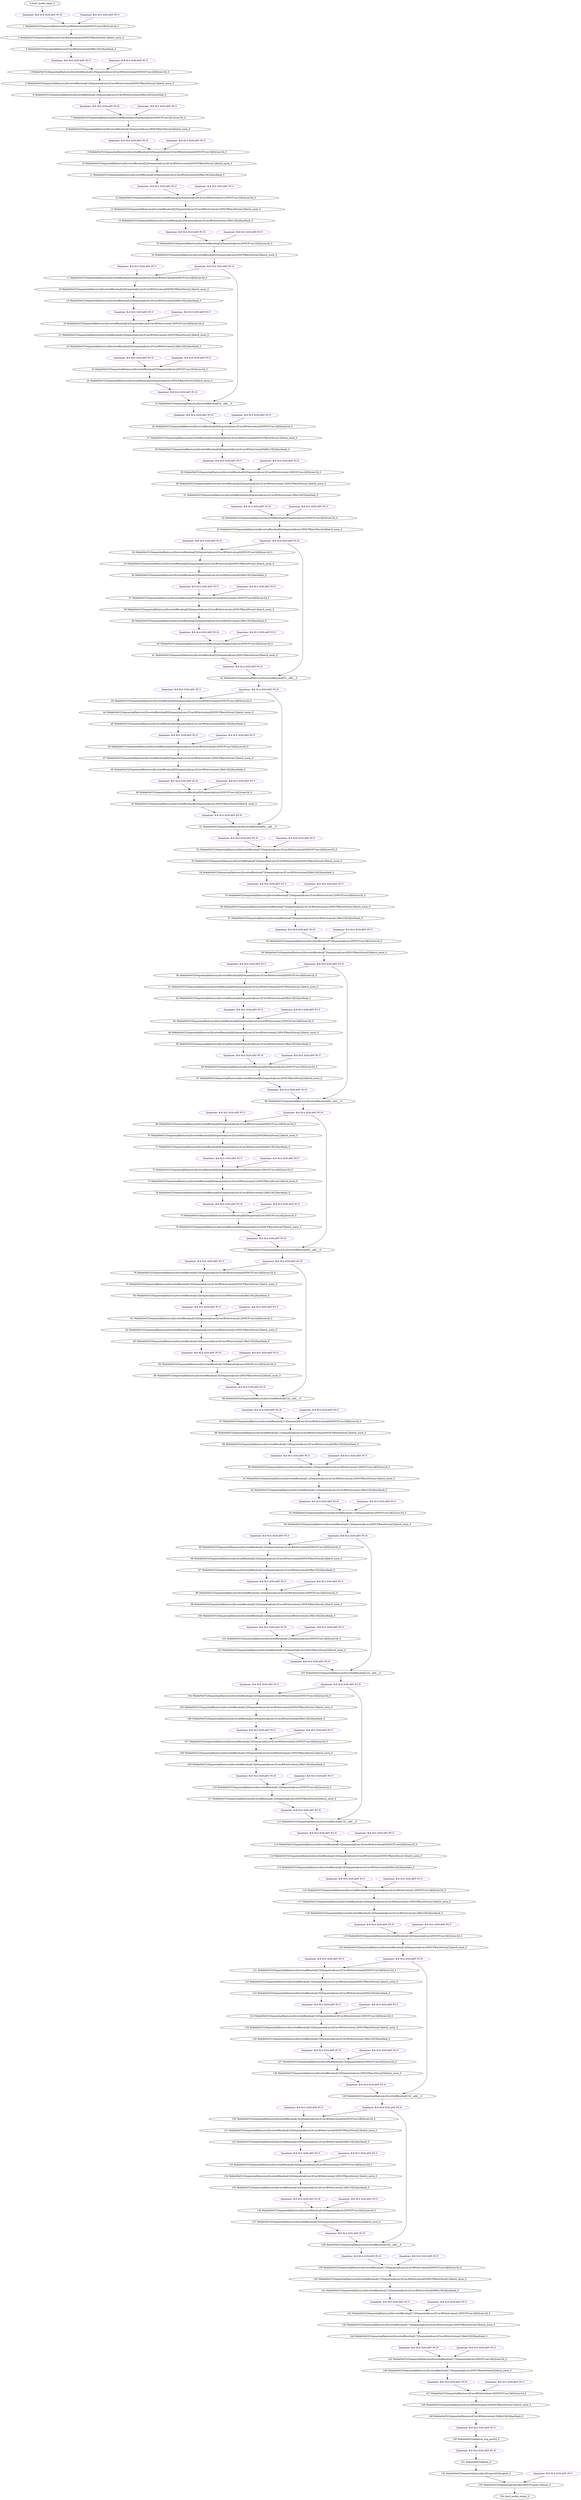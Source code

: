 strict digraph  {
"0 /nncf_model_input_0" [id=0, type=nncf_model_input];
"1 MobileNetV2/Sequential[features]/ConvBNActivation[0]/NNCFConv2d[0]/conv2d_0" [id=1, type=conv2d];
"2 MobileNetV2/Sequential[features]/ConvBNActivation[0]/NNCFBatchNorm[1]/batch_norm_0" [id=2, type=batch_norm];
"3 MobileNetV2/Sequential[features]/ConvBNActivation[0]/ReLU6[2]/hardtanh_0" [id=3, type=hardtanh];
"4 MobileNetV2/Sequential[features]/InvertedResidual[1]/Sequential[conv]/ConvBNActivation[0]/NNCFConv2d[0]/conv2d_0" [id=4, type=conv2d];
"5 MobileNetV2/Sequential[features]/InvertedResidual[1]/Sequential[conv]/ConvBNActivation[0]/NNCFBatchNorm[1]/batch_norm_0" [id=5, type=batch_norm];
"6 MobileNetV2/Sequential[features]/InvertedResidual[1]/Sequential[conv]/ConvBNActivation[0]/ReLU6[2]/hardtanh_0" [id=6, type=hardtanh];
"7 MobileNetV2/Sequential[features]/InvertedResidual[1]/Sequential[conv]/NNCFConv2d[1]/conv2d_0" [id=7, type=conv2d];
"8 MobileNetV2/Sequential[features]/InvertedResidual[1]/Sequential[conv]/NNCFBatchNorm[2]/batch_norm_0" [id=8, type=batch_norm];
"9 MobileNetV2/Sequential[features]/InvertedResidual[2]/Sequential[conv]/ConvBNActivation[0]/NNCFConv2d[0]/conv2d_0" [id=9, type=conv2d];
"10 MobileNetV2/Sequential[features]/InvertedResidual[2]/Sequential[conv]/ConvBNActivation[0]/NNCFBatchNorm[1]/batch_norm_0" [id=10, type=batch_norm];
"11 MobileNetV2/Sequential[features]/InvertedResidual[2]/Sequential[conv]/ConvBNActivation[0]/ReLU6[2]/hardtanh_0" [id=11, type=hardtanh];
"12 MobileNetV2/Sequential[features]/InvertedResidual[2]/Sequential[conv]/ConvBNActivation[1]/NNCFConv2d[0]/conv2d_0" [id=12, type=conv2d];
"13 MobileNetV2/Sequential[features]/InvertedResidual[2]/Sequential[conv]/ConvBNActivation[1]/NNCFBatchNorm[1]/batch_norm_0" [id=13, type=batch_norm];
"14 MobileNetV2/Sequential[features]/InvertedResidual[2]/Sequential[conv]/ConvBNActivation[1]/ReLU6[2]/hardtanh_0" [id=14, type=hardtanh];
"15 MobileNetV2/Sequential[features]/InvertedResidual[2]/Sequential[conv]/NNCFConv2d[2]/conv2d_0" [id=15, type=conv2d];
"16 MobileNetV2/Sequential[features]/InvertedResidual[2]/Sequential[conv]/NNCFBatchNorm[3]/batch_norm_0" [id=16, type=batch_norm];
"17 MobileNetV2/Sequential[features]/InvertedResidual[3]/Sequential[conv]/ConvBNActivation[0]/NNCFConv2d[0]/conv2d_0" [id=17, type=conv2d];
"18 MobileNetV2/Sequential[features]/InvertedResidual[3]/Sequential[conv]/ConvBNActivation[0]/NNCFBatchNorm[1]/batch_norm_0" [id=18, type=batch_norm];
"19 MobileNetV2/Sequential[features]/InvertedResidual[3]/Sequential[conv]/ConvBNActivation[0]/ReLU6[2]/hardtanh_0" [id=19, type=hardtanh];
"20 MobileNetV2/Sequential[features]/InvertedResidual[3]/Sequential[conv]/ConvBNActivation[1]/NNCFConv2d[0]/conv2d_0" [id=20, type=conv2d];
"21 MobileNetV2/Sequential[features]/InvertedResidual[3]/Sequential[conv]/ConvBNActivation[1]/NNCFBatchNorm[1]/batch_norm_0" [id=21, type=batch_norm];
"22 MobileNetV2/Sequential[features]/InvertedResidual[3]/Sequential[conv]/ConvBNActivation[1]/ReLU6[2]/hardtanh_0" [id=22, type=hardtanh];
"23 MobileNetV2/Sequential[features]/InvertedResidual[3]/Sequential[conv]/NNCFConv2d[2]/conv2d_0" [id=23, type=conv2d];
"24 MobileNetV2/Sequential[features]/InvertedResidual[3]/Sequential[conv]/NNCFBatchNorm[3]/batch_norm_0" [id=24, type=batch_norm];
"25 MobileNetV2/Sequential[features]/InvertedResidual[3]/__add___0" [id=25, type=__add__];
"26 MobileNetV2/Sequential[features]/InvertedResidual[4]/Sequential[conv]/ConvBNActivation[0]/NNCFConv2d[0]/conv2d_0" [id=26, type=conv2d];
"27 MobileNetV2/Sequential[features]/InvertedResidual[4]/Sequential[conv]/ConvBNActivation[0]/NNCFBatchNorm[1]/batch_norm_0" [id=27, type=batch_norm];
"28 MobileNetV2/Sequential[features]/InvertedResidual[4]/Sequential[conv]/ConvBNActivation[0]/ReLU6[2]/hardtanh_0" [id=28, type=hardtanh];
"29 MobileNetV2/Sequential[features]/InvertedResidual[4]/Sequential[conv]/ConvBNActivation[1]/NNCFConv2d[0]/conv2d_0" [id=29, type=conv2d];
"30 MobileNetV2/Sequential[features]/InvertedResidual[4]/Sequential[conv]/ConvBNActivation[1]/NNCFBatchNorm[1]/batch_norm_0" [id=30, type=batch_norm];
"31 MobileNetV2/Sequential[features]/InvertedResidual[4]/Sequential[conv]/ConvBNActivation[1]/ReLU6[2]/hardtanh_0" [id=31, type=hardtanh];
"32 MobileNetV2/Sequential[features]/InvertedResidual[4]/Sequential[conv]/NNCFConv2d[2]/conv2d_0" [id=32, type=conv2d];
"33 MobileNetV2/Sequential[features]/InvertedResidual[4]/Sequential[conv]/NNCFBatchNorm[3]/batch_norm_0" [id=33, type=batch_norm];
"34 MobileNetV2/Sequential[features]/InvertedResidual[5]/Sequential[conv]/ConvBNActivation[0]/NNCFConv2d[0]/conv2d_0" [id=34, type=conv2d];
"35 MobileNetV2/Sequential[features]/InvertedResidual[5]/Sequential[conv]/ConvBNActivation[0]/NNCFBatchNorm[1]/batch_norm_0" [id=35, type=batch_norm];
"36 MobileNetV2/Sequential[features]/InvertedResidual[5]/Sequential[conv]/ConvBNActivation[0]/ReLU6[2]/hardtanh_0" [id=36, type=hardtanh];
"37 MobileNetV2/Sequential[features]/InvertedResidual[5]/Sequential[conv]/ConvBNActivation[1]/NNCFConv2d[0]/conv2d_0" [id=37, type=conv2d];
"38 MobileNetV2/Sequential[features]/InvertedResidual[5]/Sequential[conv]/ConvBNActivation[1]/NNCFBatchNorm[1]/batch_norm_0" [id=38, type=batch_norm];
"39 MobileNetV2/Sequential[features]/InvertedResidual[5]/Sequential[conv]/ConvBNActivation[1]/ReLU6[2]/hardtanh_0" [id=39, type=hardtanh];
"40 MobileNetV2/Sequential[features]/InvertedResidual[5]/Sequential[conv]/NNCFConv2d[2]/conv2d_0" [id=40, type=conv2d];
"41 MobileNetV2/Sequential[features]/InvertedResidual[5]/Sequential[conv]/NNCFBatchNorm[3]/batch_norm_0" [id=41, type=batch_norm];
"42 MobileNetV2/Sequential[features]/InvertedResidual[5]/__add___0" [id=42, type=__add__];
"43 MobileNetV2/Sequential[features]/InvertedResidual[6]/Sequential[conv]/ConvBNActivation[0]/NNCFConv2d[0]/conv2d_0" [id=43, type=conv2d];
"44 MobileNetV2/Sequential[features]/InvertedResidual[6]/Sequential[conv]/ConvBNActivation[0]/NNCFBatchNorm[1]/batch_norm_0" [id=44, type=batch_norm];
"45 MobileNetV2/Sequential[features]/InvertedResidual[6]/Sequential[conv]/ConvBNActivation[0]/ReLU6[2]/hardtanh_0" [id=45, type=hardtanh];
"46 MobileNetV2/Sequential[features]/InvertedResidual[6]/Sequential[conv]/ConvBNActivation[1]/NNCFConv2d[0]/conv2d_0" [id=46, type=conv2d];
"47 MobileNetV2/Sequential[features]/InvertedResidual[6]/Sequential[conv]/ConvBNActivation[1]/NNCFBatchNorm[1]/batch_norm_0" [id=47, type=batch_norm];
"48 MobileNetV2/Sequential[features]/InvertedResidual[6]/Sequential[conv]/ConvBNActivation[1]/ReLU6[2]/hardtanh_0" [id=48, type=hardtanh];
"49 MobileNetV2/Sequential[features]/InvertedResidual[6]/Sequential[conv]/NNCFConv2d[2]/conv2d_0" [id=49, type=conv2d];
"50 MobileNetV2/Sequential[features]/InvertedResidual[6]/Sequential[conv]/NNCFBatchNorm[3]/batch_norm_0" [id=50, type=batch_norm];
"51 MobileNetV2/Sequential[features]/InvertedResidual[6]/__add___0" [id=51, type=__add__];
"52 MobileNetV2/Sequential[features]/InvertedResidual[7]/Sequential[conv]/ConvBNActivation[0]/NNCFConv2d[0]/conv2d_0" [id=52, type=conv2d];
"53 MobileNetV2/Sequential[features]/InvertedResidual[7]/Sequential[conv]/ConvBNActivation[0]/NNCFBatchNorm[1]/batch_norm_0" [id=53, type=batch_norm];
"54 MobileNetV2/Sequential[features]/InvertedResidual[7]/Sequential[conv]/ConvBNActivation[0]/ReLU6[2]/hardtanh_0" [id=54, type=hardtanh];
"55 MobileNetV2/Sequential[features]/InvertedResidual[7]/Sequential[conv]/ConvBNActivation[1]/NNCFConv2d[0]/conv2d_0" [id=55, type=conv2d];
"56 MobileNetV2/Sequential[features]/InvertedResidual[7]/Sequential[conv]/ConvBNActivation[1]/NNCFBatchNorm[1]/batch_norm_0" [id=56, type=batch_norm];
"57 MobileNetV2/Sequential[features]/InvertedResidual[7]/Sequential[conv]/ConvBNActivation[1]/ReLU6[2]/hardtanh_0" [id=57, type=hardtanh];
"58 MobileNetV2/Sequential[features]/InvertedResidual[7]/Sequential[conv]/NNCFConv2d[2]/conv2d_0" [id=58, type=conv2d];
"59 MobileNetV2/Sequential[features]/InvertedResidual[7]/Sequential[conv]/NNCFBatchNorm[3]/batch_norm_0" [id=59, type=batch_norm];
"60 MobileNetV2/Sequential[features]/InvertedResidual[8]/Sequential[conv]/ConvBNActivation[0]/NNCFConv2d[0]/conv2d_0" [id=60, type=conv2d];
"61 MobileNetV2/Sequential[features]/InvertedResidual[8]/Sequential[conv]/ConvBNActivation[0]/NNCFBatchNorm[1]/batch_norm_0" [id=61, type=batch_norm];
"62 MobileNetV2/Sequential[features]/InvertedResidual[8]/Sequential[conv]/ConvBNActivation[0]/ReLU6[2]/hardtanh_0" [id=62, type=hardtanh];
"63 MobileNetV2/Sequential[features]/InvertedResidual[8]/Sequential[conv]/ConvBNActivation[1]/NNCFConv2d[0]/conv2d_0" [id=63, type=conv2d];
"64 MobileNetV2/Sequential[features]/InvertedResidual[8]/Sequential[conv]/ConvBNActivation[1]/NNCFBatchNorm[1]/batch_norm_0" [id=64, type=batch_norm];
"65 MobileNetV2/Sequential[features]/InvertedResidual[8]/Sequential[conv]/ConvBNActivation[1]/ReLU6[2]/hardtanh_0" [id=65, type=hardtanh];
"66 MobileNetV2/Sequential[features]/InvertedResidual[8]/Sequential[conv]/NNCFConv2d[2]/conv2d_0" [id=66, type=conv2d];
"67 MobileNetV2/Sequential[features]/InvertedResidual[8]/Sequential[conv]/NNCFBatchNorm[3]/batch_norm_0" [id=67, type=batch_norm];
"68 MobileNetV2/Sequential[features]/InvertedResidual[8]/__add___0" [id=68, type=__add__];
"69 MobileNetV2/Sequential[features]/InvertedResidual[9]/Sequential[conv]/ConvBNActivation[0]/NNCFConv2d[0]/conv2d_0" [id=69, type=conv2d];
"70 MobileNetV2/Sequential[features]/InvertedResidual[9]/Sequential[conv]/ConvBNActivation[0]/NNCFBatchNorm[1]/batch_norm_0" [id=70, type=batch_norm];
"71 MobileNetV2/Sequential[features]/InvertedResidual[9]/Sequential[conv]/ConvBNActivation[0]/ReLU6[2]/hardtanh_0" [id=71, type=hardtanh];
"72 MobileNetV2/Sequential[features]/InvertedResidual[9]/Sequential[conv]/ConvBNActivation[1]/NNCFConv2d[0]/conv2d_0" [id=72, type=conv2d];
"73 MobileNetV2/Sequential[features]/InvertedResidual[9]/Sequential[conv]/ConvBNActivation[1]/NNCFBatchNorm[1]/batch_norm_0" [id=73, type=batch_norm];
"74 MobileNetV2/Sequential[features]/InvertedResidual[9]/Sequential[conv]/ConvBNActivation[1]/ReLU6[2]/hardtanh_0" [id=74, type=hardtanh];
"75 MobileNetV2/Sequential[features]/InvertedResidual[9]/Sequential[conv]/NNCFConv2d[2]/conv2d_0" [id=75, type=conv2d];
"76 MobileNetV2/Sequential[features]/InvertedResidual[9]/Sequential[conv]/NNCFBatchNorm[3]/batch_norm_0" [id=76, type=batch_norm];
"77 MobileNetV2/Sequential[features]/InvertedResidual[9]/__add___0" [id=77, type=__add__];
"78 MobileNetV2/Sequential[features]/InvertedResidual[10]/Sequential[conv]/ConvBNActivation[0]/NNCFConv2d[0]/conv2d_0" [id=78, type=conv2d];
"79 MobileNetV2/Sequential[features]/InvertedResidual[10]/Sequential[conv]/ConvBNActivation[0]/NNCFBatchNorm[1]/batch_norm_0" [id=79, type=batch_norm];
"80 MobileNetV2/Sequential[features]/InvertedResidual[10]/Sequential[conv]/ConvBNActivation[0]/ReLU6[2]/hardtanh_0" [id=80, type=hardtanh];
"81 MobileNetV2/Sequential[features]/InvertedResidual[10]/Sequential[conv]/ConvBNActivation[1]/NNCFConv2d[0]/conv2d_0" [id=81, type=conv2d];
"82 MobileNetV2/Sequential[features]/InvertedResidual[10]/Sequential[conv]/ConvBNActivation[1]/NNCFBatchNorm[1]/batch_norm_0" [id=82, type=batch_norm];
"83 MobileNetV2/Sequential[features]/InvertedResidual[10]/Sequential[conv]/ConvBNActivation[1]/ReLU6[2]/hardtanh_0" [id=83, type=hardtanh];
"84 MobileNetV2/Sequential[features]/InvertedResidual[10]/Sequential[conv]/NNCFConv2d[2]/conv2d_0" [id=84, type=conv2d];
"85 MobileNetV2/Sequential[features]/InvertedResidual[10]/Sequential[conv]/NNCFBatchNorm[3]/batch_norm_0" [id=85, type=batch_norm];
"86 MobileNetV2/Sequential[features]/InvertedResidual[10]/__add___0" [id=86, type=__add__];
"87 MobileNetV2/Sequential[features]/InvertedResidual[11]/Sequential[conv]/ConvBNActivation[0]/NNCFConv2d[0]/conv2d_0" [id=87, type=conv2d];
"88 MobileNetV2/Sequential[features]/InvertedResidual[11]/Sequential[conv]/ConvBNActivation[0]/NNCFBatchNorm[1]/batch_norm_0" [id=88, type=batch_norm];
"89 MobileNetV2/Sequential[features]/InvertedResidual[11]/Sequential[conv]/ConvBNActivation[0]/ReLU6[2]/hardtanh_0" [id=89, type=hardtanh];
"90 MobileNetV2/Sequential[features]/InvertedResidual[11]/Sequential[conv]/ConvBNActivation[1]/NNCFConv2d[0]/conv2d_0" [id=90, type=conv2d];
"91 MobileNetV2/Sequential[features]/InvertedResidual[11]/Sequential[conv]/ConvBNActivation[1]/NNCFBatchNorm[1]/batch_norm_0" [id=91, type=batch_norm];
"92 MobileNetV2/Sequential[features]/InvertedResidual[11]/Sequential[conv]/ConvBNActivation[1]/ReLU6[2]/hardtanh_0" [id=92, type=hardtanh];
"93 MobileNetV2/Sequential[features]/InvertedResidual[11]/Sequential[conv]/NNCFConv2d[2]/conv2d_0" [id=93, type=conv2d];
"94 MobileNetV2/Sequential[features]/InvertedResidual[11]/Sequential[conv]/NNCFBatchNorm[3]/batch_norm_0" [id=94, type=batch_norm];
"95 MobileNetV2/Sequential[features]/InvertedResidual[12]/Sequential[conv]/ConvBNActivation[0]/NNCFConv2d[0]/conv2d_0" [id=95, type=conv2d];
"96 MobileNetV2/Sequential[features]/InvertedResidual[12]/Sequential[conv]/ConvBNActivation[0]/NNCFBatchNorm[1]/batch_norm_0" [id=96, type=batch_norm];
"97 MobileNetV2/Sequential[features]/InvertedResidual[12]/Sequential[conv]/ConvBNActivation[0]/ReLU6[2]/hardtanh_0" [id=97, type=hardtanh];
"98 MobileNetV2/Sequential[features]/InvertedResidual[12]/Sequential[conv]/ConvBNActivation[1]/NNCFConv2d[0]/conv2d_0" [id=98, type=conv2d];
"99 MobileNetV2/Sequential[features]/InvertedResidual[12]/Sequential[conv]/ConvBNActivation[1]/NNCFBatchNorm[1]/batch_norm_0" [id=99, type=batch_norm];
"100 MobileNetV2/Sequential[features]/InvertedResidual[12]/Sequential[conv]/ConvBNActivation[1]/ReLU6[2]/hardtanh_0" [id=100, type=hardtanh];
"101 MobileNetV2/Sequential[features]/InvertedResidual[12]/Sequential[conv]/NNCFConv2d[2]/conv2d_0" [id=101, type=conv2d];
"102 MobileNetV2/Sequential[features]/InvertedResidual[12]/Sequential[conv]/NNCFBatchNorm[3]/batch_norm_0" [id=102, type=batch_norm];
"103 MobileNetV2/Sequential[features]/InvertedResidual[12]/__add___0" [id=103, type=__add__];
"104 MobileNetV2/Sequential[features]/InvertedResidual[13]/Sequential[conv]/ConvBNActivation[0]/NNCFConv2d[0]/conv2d_0" [id=104, type=conv2d];
"105 MobileNetV2/Sequential[features]/InvertedResidual[13]/Sequential[conv]/ConvBNActivation[0]/NNCFBatchNorm[1]/batch_norm_0" [id=105, type=batch_norm];
"106 MobileNetV2/Sequential[features]/InvertedResidual[13]/Sequential[conv]/ConvBNActivation[0]/ReLU6[2]/hardtanh_0" [id=106, type=hardtanh];
"107 MobileNetV2/Sequential[features]/InvertedResidual[13]/Sequential[conv]/ConvBNActivation[1]/NNCFConv2d[0]/conv2d_0" [id=107, type=conv2d];
"108 MobileNetV2/Sequential[features]/InvertedResidual[13]/Sequential[conv]/ConvBNActivation[1]/NNCFBatchNorm[1]/batch_norm_0" [id=108, type=batch_norm];
"109 MobileNetV2/Sequential[features]/InvertedResidual[13]/Sequential[conv]/ConvBNActivation[1]/ReLU6[2]/hardtanh_0" [id=109, type=hardtanh];
"110 MobileNetV2/Sequential[features]/InvertedResidual[13]/Sequential[conv]/NNCFConv2d[2]/conv2d_0" [id=110, type=conv2d];
"111 MobileNetV2/Sequential[features]/InvertedResidual[13]/Sequential[conv]/NNCFBatchNorm[3]/batch_norm_0" [id=111, type=batch_norm];
"112 MobileNetV2/Sequential[features]/InvertedResidual[13]/__add___0" [id=112, type=__add__];
"113 MobileNetV2/Sequential[features]/InvertedResidual[14]/Sequential[conv]/ConvBNActivation[0]/NNCFConv2d[0]/conv2d_0" [id=113, type=conv2d];
"114 MobileNetV2/Sequential[features]/InvertedResidual[14]/Sequential[conv]/ConvBNActivation[0]/NNCFBatchNorm[1]/batch_norm_0" [id=114, type=batch_norm];
"115 MobileNetV2/Sequential[features]/InvertedResidual[14]/Sequential[conv]/ConvBNActivation[0]/ReLU6[2]/hardtanh_0" [id=115, type=hardtanh];
"116 MobileNetV2/Sequential[features]/InvertedResidual[14]/Sequential[conv]/ConvBNActivation[1]/NNCFConv2d[0]/conv2d_0" [id=116, type=conv2d];
"117 MobileNetV2/Sequential[features]/InvertedResidual[14]/Sequential[conv]/ConvBNActivation[1]/NNCFBatchNorm[1]/batch_norm_0" [id=117, type=batch_norm];
"118 MobileNetV2/Sequential[features]/InvertedResidual[14]/Sequential[conv]/ConvBNActivation[1]/ReLU6[2]/hardtanh_0" [id=118, type=hardtanh];
"119 MobileNetV2/Sequential[features]/InvertedResidual[14]/Sequential[conv]/NNCFConv2d[2]/conv2d_0" [id=119, type=conv2d];
"120 MobileNetV2/Sequential[features]/InvertedResidual[14]/Sequential[conv]/NNCFBatchNorm[3]/batch_norm_0" [id=120, type=batch_norm];
"121 MobileNetV2/Sequential[features]/InvertedResidual[15]/Sequential[conv]/ConvBNActivation[0]/NNCFConv2d[0]/conv2d_0" [id=121, type=conv2d];
"122 MobileNetV2/Sequential[features]/InvertedResidual[15]/Sequential[conv]/ConvBNActivation[0]/NNCFBatchNorm[1]/batch_norm_0" [id=122, type=batch_norm];
"123 MobileNetV2/Sequential[features]/InvertedResidual[15]/Sequential[conv]/ConvBNActivation[0]/ReLU6[2]/hardtanh_0" [id=123, type=hardtanh];
"124 MobileNetV2/Sequential[features]/InvertedResidual[15]/Sequential[conv]/ConvBNActivation[1]/NNCFConv2d[0]/conv2d_0" [id=124, type=conv2d];
"125 MobileNetV2/Sequential[features]/InvertedResidual[15]/Sequential[conv]/ConvBNActivation[1]/NNCFBatchNorm[1]/batch_norm_0" [id=125, type=batch_norm];
"126 MobileNetV2/Sequential[features]/InvertedResidual[15]/Sequential[conv]/ConvBNActivation[1]/ReLU6[2]/hardtanh_0" [id=126, type=hardtanh];
"127 MobileNetV2/Sequential[features]/InvertedResidual[15]/Sequential[conv]/NNCFConv2d[2]/conv2d_0" [id=127, type=conv2d];
"128 MobileNetV2/Sequential[features]/InvertedResidual[15]/Sequential[conv]/NNCFBatchNorm[3]/batch_norm_0" [id=128, type=batch_norm];
"129 MobileNetV2/Sequential[features]/InvertedResidual[15]/__add___0" [id=129, type=__add__];
"130 MobileNetV2/Sequential[features]/InvertedResidual[16]/Sequential[conv]/ConvBNActivation[0]/NNCFConv2d[0]/conv2d_0" [id=130, type=conv2d];
"131 MobileNetV2/Sequential[features]/InvertedResidual[16]/Sequential[conv]/ConvBNActivation[0]/NNCFBatchNorm[1]/batch_norm_0" [id=131, type=batch_norm];
"132 MobileNetV2/Sequential[features]/InvertedResidual[16]/Sequential[conv]/ConvBNActivation[0]/ReLU6[2]/hardtanh_0" [id=132, type=hardtanh];
"133 MobileNetV2/Sequential[features]/InvertedResidual[16]/Sequential[conv]/ConvBNActivation[1]/NNCFConv2d[0]/conv2d_0" [id=133, type=conv2d];
"134 MobileNetV2/Sequential[features]/InvertedResidual[16]/Sequential[conv]/ConvBNActivation[1]/NNCFBatchNorm[1]/batch_norm_0" [id=134, type=batch_norm];
"135 MobileNetV2/Sequential[features]/InvertedResidual[16]/Sequential[conv]/ConvBNActivation[1]/ReLU6[2]/hardtanh_0" [id=135, type=hardtanh];
"136 MobileNetV2/Sequential[features]/InvertedResidual[16]/Sequential[conv]/NNCFConv2d[2]/conv2d_0" [id=136, type=conv2d];
"137 MobileNetV2/Sequential[features]/InvertedResidual[16]/Sequential[conv]/NNCFBatchNorm[3]/batch_norm_0" [id=137, type=batch_norm];
"138 MobileNetV2/Sequential[features]/InvertedResidual[16]/__add___0" [id=138, type=__add__];
"139 MobileNetV2/Sequential[features]/InvertedResidual[17]/Sequential[conv]/ConvBNActivation[0]/NNCFConv2d[0]/conv2d_0" [id=139, type=conv2d];
"140 MobileNetV2/Sequential[features]/InvertedResidual[17]/Sequential[conv]/ConvBNActivation[0]/NNCFBatchNorm[1]/batch_norm_0" [id=140, type=batch_norm];
"141 MobileNetV2/Sequential[features]/InvertedResidual[17]/Sequential[conv]/ConvBNActivation[0]/ReLU6[2]/hardtanh_0" [id=141, type=hardtanh];
"142 MobileNetV2/Sequential[features]/InvertedResidual[17]/Sequential[conv]/ConvBNActivation[1]/NNCFConv2d[0]/conv2d_0" [id=142, type=conv2d];
"143 MobileNetV2/Sequential[features]/InvertedResidual[17]/Sequential[conv]/ConvBNActivation[1]/NNCFBatchNorm[1]/batch_norm_0" [id=143, type=batch_norm];
"144 MobileNetV2/Sequential[features]/InvertedResidual[17]/Sequential[conv]/ConvBNActivation[1]/ReLU6[2]/hardtanh_0" [id=144, type=hardtanh];
"145 MobileNetV2/Sequential[features]/InvertedResidual[17]/Sequential[conv]/NNCFConv2d[2]/conv2d_0" [id=145, type=conv2d];
"146 MobileNetV2/Sequential[features]/InvertedResidual[17]/Sequential[conv]/NNCFBatchNorm[3]/batch_norm_0" [id=146, type=batch_norm];
"147 MobileNetV2/Sequential[features]/ConvBNActivation[18]/NNCFConv2d[0]/conv2d_0" [id=147, type=conv2d];
"148 MobileNetV2/Sequential[features]/ConvBNActivation[18]/NNCFBatchNorm[1]/batch_norm_0" [id=148, type=batch_norm];
"149 MobileNetV2/Sequential[features]/ConvBNActivation[18]/ReLU6[2]/hardtanh_0" [id=149, type=hardtanh];
"150 MobileNetV2/adaptive_avg_pool2d_0" [id=150, type=adaptive_avg_pool2d];
"151 MobileNetV2/flatten_0" [id=151, type=flatten];
"152 MobileNetV2/Sequential[classifier]/Dropout[0]/dropout_0" [id=152, type=dropout];
"153 MobileNetV2/Sequential[classifier]/NNCFLinear[1]/linear_0" [id=153, type=linear];
"154 /nncf_model_output_0" [id=154, type=nncf_model_output];
"/nncf_model_input_0|OUT" [color=purple, id=0, label="Quantizer: B:8 M:A SGN:ANY PC:N"];
"MobileNetV2/Sequential[features]/ConvBNActivation[0]/NNCFConv2d[0]/conv2d_0|WEIGHT" [color=purple, id=1, label="Quantizer: B:8 M:S SGN:ANY PC:Y"];
"MobileNetV2/Sequential[features]/ConvBNActivation[0]/ReLU6[2]/hardtanh_0|OUT" [color=purple, id=3, label="Quantizer: B:8 M:S SGN:ANY PC:Y"];
"MobileNetV2/Sequential[features]/InvertedResidual[1]/Sequential[conv]/ConvBNActivation[0]/NNCFConv2d[0]/conv2d_0|WEIGHT" [color=purple, id=4, label="Quantizer: B:8 M:S SGN:ANY PC:Y"];
"MobileNetV2/Sequential[features]/InvertedResidual[1]/Sequential[conv]/ConvBNActivation[0]/ReLU6[2]/hardtanh_0|OUT" [color=purple, id=6, label="Quantizer: B:8 M:A SGN:ANY PC:N"];
"MobileNetV2/Sequential[features]/InvertedResidual[1]/Sequential[conv]/NNCFConv2d[1]/conv2d_0|WEIGHT" [color=purple, id=7, label="Quantizer: B:8 M:S SGN:ANY PC:Y"];
"MobileNetV2/Sequential[features]/InvertedResidual[1]/Sequential[conv]/NNCFBatchNorm[2]/batch_norm_0|OUT" [color=purple, id=8, label="Quantizer: B:8 M:A SGN:ANY PC:N"];
"MobileNetV2/Sequential[features]/InvertedResidual[2]/Sequential[conv]/ConvBNActivation[0]/NNCFConv2d[0]/conv2d_0|WEIGHT" [color=purple, id=9, label="Quantizer: B:8 M:S SGN:ANY PC:Y"];
"MobileNetV2/Sequential[features]/InvertedResidual[2]/Sequential[conv]/ConvBNActivation[0]/ReLU6[2]/hardtanh_0|OUT" [color=purple, id=11, label="Quantizer: B:8 M:S SGN:ANY PC:Y"];
"MobileNetV2/Sequential[features]/InvertedResidual[2]/Sequential[conv]/ConvBNActivation[1]/NNCFConv2d[0]/conv2d_0|WEIGHT" [color=purple, id=12, label="Quantizer: B:8 M:S SGN:ANY PC:Y"];
"MobileNetV2/Sequential[features]/InvertedResidual[2]/Sequential[conv]/ConvBNActivation[1]/ReLU6[2]/hardtanh_0|OUT" [color=purple, id=14, label="Quantizer: B:8 M:A SGN:ANY PC:N"];
"MobileNetV2/Sequential[features]/InvertedResidual[2]/Sequential[conv]/NNCFConv2d[2]/conv2d_0|WEIGHT" [color=purple, id=15, label="Quantizer: B:8 M:S SGN:ANY PC:Y"];
"MobileNetV2/Sequential[features]/InvertedResidual[2]/Sequential[conv]/NNCFBatchNorm[3]/batch_norm_0|OUT" [color=purple, id=16, label="Quantizer: B:8 M:A SGN:ANY PC:N"];
"MobileNetV2/Sequential[features]/InvertedResidual[3]/Sequential[conv]/ConvBNActivation[0]/NNCFConv2d[0]/conv2d_0|WEIGHT" [color=purple, id=17, label="Quantizer: B:8 M:S SGN:ANY PC:Y"];
"MobileNetV2/Sequential[features]/InvertedResidual[3]/Sequential[conv]/ConvBNActivation[0]/ReLU6[2]/hardtanh_0|OUT" [color=purple, id=19, label="Quantizer: B:8 M:S SGN:ANY PC:Y"];
"MobileNetV2/Sequential[features]/InvertedResidual[3]/Sequential[conv]/ConvBNActivation[1]/NNCFConv2d[0]/conv2d_0|WEIGHT" [color=purple, id=20, label="Quantizer: B:8 M:S SGN:ANY PC:Y"];
"MobileNetV2/Sequential[features]/InvertedResidual[3]/Sequential[conv]/ConvBNActivation[1]/ReLU6[2]/hardtanh_0|OUT" [color=purple, id=22, label="Quantizer: B:8 M:A SGN:ANY PC:N"];
"MobileNetV2/Sequential[features]/InvertedResidual[3]/Sequential[conv]/NNCFConv2d[2]/conv2d_0|WEIGHT" [color=purple, id=23, label="Quantizer: B:8 M:S SGN:ANY PC:Y"];
"MobileNetV2/Sequential[features]/InvertedResidual[3]/Sequential[conv]/NNCFBatchNorm[3]/batch_norm_0|OUT" [color=purple, id=24, label="Quantizer: B:8 M:A SGN:ANY PC:N"];
"MobileNetV2/Sequential[features]/InvertedResidual[3]/__add___0|OUT" [color=purple, id=25, label="Quantizer: B:8 M:A SGN:ANY PC:N"];
"MobileNetV2/Sequential[features]/InvertedResidual[4]/Sequential[conv]/ConvBNActivation[0]/NNCFConv2d[0]/conv2d_0|WEIGHT" [color=purple, id=26, label="Quantizer: B:8 M:S SGN:ANY PC:Y"];
"MobileNetV2/Sequential[features]/InvertedResidual[4]/Sequential[conv]/ConvBNActivation[0]/ReLU6[2]/hardtanh_0|OUT" [color=purple, id=28, label="Quantizer: B:8 M:S SGN:ANY PC:Y"];
"MobileNetV2/Sequential[features]/InvertedResidual[4]/Sequential[conv]/ConvBNActivation[1]/NNCFConv2d[0]/conv2d_0|WEIGHT" [color=purple, id=29, label="Quantizer: B:8 M:S SGN:ANY PC:Y"];
"MobileNetV2/Sequential[features]/InvertedResidual[4]/Sequential[conv]/ConvBNActivation[1]/ReLU6[2]/hardtanh_0|OUT" [color=purple, id=31, label="Quantizer: B:8 M:A SGN:ANY PC:N"];
"MobileNetV2/Sequential[features]/InvertedResidual[4]/Sequential[conv]/NNCFConv2d[2]/conv2d_0|WEIGHT" [color=purple, id=32, label="Quantizer: B:8 M:S SGN:ANY PC:Y"];
"MobileNetV2/Sequential[features]/InvertedResidual[4]/Sequential[conv]/NNCFBatchNorm[3]/batch_norm_0|OUT" [color=purple, id=33, label="Quantizer: B:8 M:A SGN:ANY PC:N"];
"MobileNetV2/Sequential[features]/InvertedResidual[5]/Sequential[conv]/ConvBNActivation[0]/NNCFConv2d[0]/conv2d_0|WEIGHT" [color=purple, id=34, label="Quantizer: B:8 M:S SGN:ANY PC:Y"];
"MobileNetV2/Sequential[features]/InvertedResidual[5]/Sequential[conv]/ConvBNActivation[0]/ReLU6[2]/hardtanh_0|OUT" [color=purple, id=36, label="Quantizer: B:8 M:S SGN:ANY PC:Y"];
"MobileNetV2/Sequential[features]/InvertedResidual[5]/Sequential[conv]/ConvBNActivation[1]/NNCFConv2d[0]/conv2d_0|WEIGHT" [color=purple, id=37, label="Quantizer: B:8 M:S SGN:ANY PC:Y"];
"MobileNetV2/Sequential[features]/InvertedResidual[5]/Sequential[conv]/ConvBNActivation[1]/ReLU6[2]/hardtanh_0|OUT" [color=purple, id=39, label="Quantizer: B:8 M:A SGN:ANY PC:N"];
"MobileNetV2/Sequential[features]/InvertedResidual[5]/Sequential[conv]/NNCFConv2d[2]/conv2d_0|WEIGHT" [color=purple, id=40, label="Quantizer: B:8 M:S SGN:ANY PC:Y"];
"MobileNetV2/Sequential[features]/InvertedResidual[5]/Sequential[conv]/NNCFBatchNorm[3]/batch_norm_0|OUT" [color=purple, id=41, label="Quantizer: B:8 M:A SGN:ANY PC:N"];
"MobileNetV2/Sequential[features]/InvertedResidual[5]/__add___0|OUT" [color=purple, id=42, label="Quantizer: B:8 M:A SGN:ANY PC:N"];
"MobileNetV2/Sequential[features]/InvertedResidual[6]/Sequential[conv]/ConvBNActivation[0]/NNCFConv2d[0]/conv2d_0|WEIGHT" [color=purple, id=43, label="Quantizer: B:8 M:S SGN:ANY PC:Y"];
"MobileNetV2/Sequential[features]/InvertedResidual[6]/Sequential[conv]/ConvBNActivation[0]/ReLU6[2]/hardtanh_0|OUT" [color=purple, id=45, label="Quantizer: B:8 M:S SGN:ANY PC:Y"];
"MobileNetV2/Sequential[features]/InvertedResidual[6]/Sequential[conv]/ConvBNActivation[1]/NNCFConv2d[0]/conv2d_0|WEIGHT" [color=purple, id=46, label="Quantizer: B:8 M:S SGN:ANY PC:Y"];
"MobileNetV2/Sequential[features]/InvertedResidual[6]/Sequential[conv]/ConvBNActivation[1]/ReLU6[2]/hardtanh_0|OUT" [color=purple, id=48, label="Quantizer: B:8 M:A SGN:ANY PC:N"];
"MobileNetV2/Sequential[features]/InvertedResidual[6]/Sequential[conv]/NNCFConv2d[2]/conv2d_0|WEIGHT" [color=purple, id=49, label="Quantizer: B:8 M:S SGN:ANY PC:Y"];
"MobileNetV2/Sequential[features]/InvertedResidual[6]/Sequential[conv]/NNCFBatchNorm[3]/batch_norm_0|OUT" [color=purple, id=50, label="Quantizer: B:8 M:A SGN:ANY PC:N"];
"MobileNetV2/Sequential[features]/InvertedResidual[6]/__add___0|OUT" [color=purple, id=51, label="Quantizer: B:8 M:A SGN:ANY PC:N"];
"MobileNetV2/Sequential[features]/InvertedResidual[7]/Sequential[conv]/ConvBNActivation[0]/NNCFConv2d[0]/conv2d_0|WEIGHT" [color=purple, id=52, label="Quantizer: B:8 M:S SGN:ANY PC:Y"];
"MobileNetV2/Sequential[features]/InvertedResidual[7]/Sequential[conv]/ConvBNActivation[0]/ReLU6[2]/hardtanh_0|OUT" [color=purple, id=54, label="Quantizer: B:8 M:S SGN:ANY PC:Y"];
"MobileNetV2/Sequential[features]/InvertedResidual[7]/Sequential[conv]/ConvBNActivation[1]/NNCFConv2d[0]/conv2d_0|WEIGHT" [color=purple, id=55, label="Quantizer: B:8 M:S SGN:ANY PC:Y"];
"MobileNetV2/Sequential[features]/InvertedResidual[7]/Sequential[conv]/ConvBNActivation[1]/ReLU6[2]/hardtanh_0|OUT" [color=purple, id=57, label="Quantizer: B:8 M:A SGN:ANY PC:N"];
"MobileNetV2/Sequential[features]/InvertedResidual[7]/Sequential[conv]/NNCFConv2d[2]/conv2d_0|WEIGHT" [color=purple, id=58, label="Quantizer: B:8 M:S SGN:ANY PC:Y"];
"MobileNetV2/Sequential[features]/InvertedResidual[7]/Sequential[conv]/NNCFBatchNorm[3]/batch_norm_0|OUT" [color=purple, id=59, label="Quantizer: B:8 M:A SGN:ANY PC:N"];
"MobileNetV2/Sequential[features]/InvertedResidual[8]/Sequential[conv]/ConvBNActivation[0]/NNCFConv2d[0]/conv2d_0|WEIGHT" [color=purple, id=60, label="Quantizer: B:8 M:S SGN:ANY PC:Y"];
"MobileNetV2/Sequential[features]/InvertedResidual[8]/Sequential[conv]/ConvBNActivation[0]/ReLU6[2]/hardtanh_0|OUT" [color=purple, id=62, label="Quantizer: B:8 M:S SGN:ANY PC:Y"];
"MobileNetV2/Sequential[features]/InvertedResidual[8]/Sequential[conv]/ConvBNActivation[1]/NNCFConv2d[0]/conv2d_0|WEIGHT" [color=purple, id=63, label="Quantizer: B:8 M:S SGN:ANY PC:Y"];
"MobileNetV2/Sequential[features]/InvertedResidual[8]/Sequential[conv]/ConvBNActivation[1]/ReLU6[2]/hardtanh_0|OUT" [color=purple, id=65, label="Quantizer: B:8 M:A SGN:ANY PC:N"];
"MobileNetV2/Sequential[features]/InvertedResidual[8]/Sequential[conv]/NNCFConv2d[2]/conv2d_0|WEIGHT" [color=purple, id=66, label="Quantizer: B:8 M:S SGN:ANY PC:Y"];
"MobileNetV2/Sequential[features]/InvertedResidual[8]/Sequential[conv]/NNCFBatchNorm[3]/batch_norm_0|OUT" [color=purple, id=67, label="Quantizer: B:8 M:A SGN:ANY PC:N"];
"MobileNetV2/Sequential[features]/InvertedResidual[8]/__add___0|OUT" [color=purple, id=68, label="Quantizer: B:8 M:A SGN:ANY PC:N"];
"MobileNetV2/Sequential[features]/InvertedResidual[9]/Sequential[conv]/ConvBNActivation[0]/NNCFConv2d[0]/conv2d_0|WEIGHT" [color=purple, id=69, label="Quantizer: B:8 M:S SGN:ANY PC:Y"];
"MobileNetV2/Sequential[features]/InvertedResidual[9]/Sequential[conv]/ConvBNActivation[0]/ReLU6[2]/hardtanh_0|OUT" [color=purple, id=71, label="Quantizer: B:8 M:S SGN:ANY PC:Y"];
"MobileNetV2/Sequential[features]/InvertedResidual[9]/Sequential[conv]/ConvBNActivation[1]/NNCFConv2d[0]/conv2d_0|WEIGHT" [color=purple, id=72, label="Quantizer: B:8 M:S SGN:ANY PC:Y"];
"MobileNetV2/Sequential[features]/InvertedResidual[9]/Sequential[conv]/ConvBNActivation[1]/ReLU6[2]/hardtanh_0|OUT" [color=purple, id=74, label="Quantizer: B:8 M:A SGN:ANY PC:N"];
"MobileNetV2/Sequential[features]/InvertedResidual[9]/Sequential[conv]/NNCFConv2d[2]/conv2d_0|WEIGHT" [color=purple, id=75, label="Quantizer: B:8 M:S SGN:ANY PC:Y"];
"MobileNetV2/Sequential[features]/InvertedResidual[9]/Sequential[conv]/NNCFBatchNorm[3]/batch_norm_0|OUT" [color=purple, id=76, label="Quantizer: B:8 M:A SGN:ANY PC:N"];
"MobileNetV2/Sequential[features]/InvertedResidual[9]/__add___0|OUT" [color=purple, id=77, label="Quantizer: B:8 M:A SGN:ANY PC:N"];
"MobileNetV2/Sequential[features]/InvertedResidual[10]/Sequential[conv]/ConvBNActivation[0]/NNCFConv2d[0]/conv2d_0|WEIGHT" [color=purple, id=78, label="Quantizer: B:8 M:S SGN:ANY PC:Y"];
"MobileNetV2/Sequential[features]/InvertedResidual[10]/Sequential[conv]/ConvBNActivation[0]/ReLU6[2]/hardtanh_0|OUT" [color=purple, id=80, label="Quantizer: B:8 M:S SGN:ANY PC:Y"];
"MobileNetV2/Sequential[features]/InvertedResidual[10]/Sequential[conv]/ConvBNActivation[1]/NNCFConv2d[0]/conv2d_0|WEIGHT" [color=purple, id=81, label="Quantizer: B:8 M:S SGN:ANY PC:Y"];
"MobileNetV2/Sequential[features]/InvertedResidual[10]/Sequential[conv]/ConvBNActivation[1]/ReLU6[2]/hardtanh_0|OUT" [color=purple, id=83, label="Quantizer: B:8 M:A SGN:ANY PC:N"];
"MobileNetV2/Sequential[features]/InvertedResidual[10]/Sequential[conv]/NNCFConv2d[2]/conv2d_0|WEIGHT" [color=purple, id=84, label="Quantizer: B:8 M:S SGN:ANY PC:Y"];
"MobileNetV2/Sequential[features]/InvertedResidual[10]/Sequential[conv]/NNCFBatchNorm[3]/batch_norm_0|OUT" [color=purple, id=85, label="Quantizer: B:8 M:A SGN:ANY PC:N"];
"MobileNetV2/Sequential[features]/InvertedResidual[10]/__add___0|OUT" [color=purple, id=86, label="Quantizer: B:8 M:A SGN:ANY PC:N"];
"MobileNetV2/Sequential[features]/InvertedResidual[11]/Sequential[conv]/ConvBNActivation[0]/NNCFConv2d[0]/conv2d_0|WEIGHT" [color=purple, id=87, label="Quantizer: B:8 M:S SGN:ANY PC:Y"];
"MobileNetV2/Sequential[features]/InvertedResidual[11]/Sequential[conv]/ConvBNActivation[0]/ReLU6[2]/hardtanh_0|OUT" [color=purple, id=89, label="Quantizer: B:8 M:S SGN:ANY PC:Y"];
"MobileNetV2/Sequential[features]/InvertedResidual[11]/Sequential[conv]/ConvBNActivation[1]/NNCFConv2d[0]/conv2d_0|WEIGHT" [color=purple, id=90, label="Quantizer: B:8 M:S SGN:ANY PC:Y"];
"MobileNetV2/Sequential[features]/InvertedResidual[11]/Sequential[conv]/ConvBNActivation[1]/ReLU6[2]/hardtanh_0|OUT" [color=purple, id=92, label="Quantizer: B:8 M:A SGN:ANY PC:N"];
"MobileNetV2/Sequential[features]/InvertedResidual[11]/Sequential[conv]/NNCFConv2d[2]/conv2d_0|WEIGHT" [color=purple, id=93, label="Quantizer: B:8 M:S SGN:ANY PC:Y"];
"MobileNetV2/Sequential[features]/InvertedResidual[11]/Sequential[conv]/NNCFBatchNorm[3]/batch_norm_0|OUT" [color=purple, id=94, label="Quantizer: B:8 M:A SGN:ANY PC:N"];
"MobileNetV2/Sequential[features]/InvertedResidual[12]/Sequential[conv]/ConvBNActivation[0]/NNCFConv2d[0]/conv2d_0|WEIGHT" [color=purple, id=95, label="Quantizer: B:8 M:S SGN:ANY PC:Y"];
"MobileNetV2/Sequential[features]/InvertedResidual[12]/Sequential[conv]/ConvBNActivation[0]/ReLU6[2]/hardtanh_0|OUT" [color=purple, id=97, label="Quantizer: B:8 M:S SGN:ANY PC:Y"];
"MobileNetV2/Sequential[features]/InvertedResidual[12]/Sequential[conv]/ConvBNActivation[1]/NNCFConv2d[0]/conv2d_0|WEIGHT" [color=purple, id=98, label="Quantizer: B:8 M:S SGN:ANY PC:Y"];
"MobileNetV2/Sequential[features]/InvertedResidual[12]/Sequential[conv]/ConvBNActivation[1]/ReLU6[2]/hardtanh_0|OUT" [color=purple, id=100, label="Quantizer: B:8 M:A SGN:ANY PC:N"];
"MobileNetV2/Sequential[features]/InvertedResidual[12]/Sequential[conv]/NNCFConv2d[2]/conv2d_0|WEIGHT" [color=purple, id=101, label="Quantizer: B:8 M:S SGN:ANY PC:Y"];
"MobileNetV2/Sequential[features]/InvertedResidual[12]/Sequential[conv]/NNCFBatchNorm[3]/batch_norm_0|OUT" [color=purple, id=102, label="Quantizer: B:8 M:A SGN:ANY PC:N"];
"MobileNetV2/Sequential[features]/InvertedResidual[12]/__add___0|OUT" [color=purple, id=103, label="Quantizer: B:8 M:A SGN:ANY PC:N"];
"MobileNetV2/Sequential[features]/InvertedResidual[13]/Sequential[conv]/ConvBNActivation[0]/NNCFConv2d[0]/conv2d_0|WEIGHT" [color=purple, id=104, label="Quantizer: B:8 M:S SGN:ANY PC:Y"];
"MobileNetV2/Sequential[features]/InvertedResidual[13]/Sequential[conv]/ConvBNActivation[0]/ReLU6[2]/hardtanh_0|OUT" [color=purple, id=106, label="Quantizer: B:8 M:S SGN:ANY PC:Y"];
"MobileNetV2/Sequential[features]/InvertedResidual[13]/Sequential[conv]/ConvBNActivation[1]/NNCFConv2d[0]/conv2d_0|WEIGHT" [color=purple, id=107, label="Quantizer: B:8 M:S SGN:ANY PC:Y"];
"MobileNetV2/Sequential[features]/InvertedResidual[13]/Sequential[conv]/ConvBNActivation[1]/ReLU6[2]/hardtanh_0|OUT" [color=purple, id=109, label="Quantizer: B:8 M:A SGN:ANY PC:N"];
"MobileNetV2/Sequential[features]/InvertedResidual[13]/Sequential[conv]/NNCFConv2d[2]/conv2d_0|WEIGHT" [color=purple, id=110, label="Quantizer: B:8 M:S SGN:ANY PC:Y"];
"MobileNetV2/Sequential[features]/InvertedResidual[13]/Sequential[conv]/NNCFBatchNorm[3]/batch_norm_0|OUT" [color=purple, id=111, label="Quantizer: B:8 M:A SGN:ANY PC:N"];
"MobileNetV2/Sequential[features]/InvertedResidual[13]/__add___0|OUT" [color=purple, id=112, label="Quantizer: B:8 M:A SGN:ANY PC:N"];
"MobileNetV2/Sequential[features]/InvertedResidual[14]/Sequential[conv]/ConvBNActivation[0]/NNCFConv2d[0]/conv2d_0|WEIGHT" [color=purple, id=113, label="Quantizer: B:8 M:S SGN:ANY PC:Y"];
"MobileNetV2/Sequential[features]/InvertedResidual[14]/Sequential[conv]/ConvBNActivation[0]/ReLU6[2]/hardtanh_0|OUT" [color=purple, id=115, label="Quantizer: B:8 M:S SGN:ANY PC:Y"];
"MobileNetV2/Sequential[features]/InvertedResidual[14]/Sequential[conv]/ConvBNActivation[1]/NNCFConv2d[0]/conv2d_0|WEIGHT" [color=purple, id=116, label="Quantizer: B:8 M:S SGN:ANY PC:Y"];
"MobileNetV2/Sequential[features]/InvertedResidual[14]/Sequential[conv]/ConvBNActivation[1]/ReLU6[2]/hardtanh_0|OUT" [color=purple, id=118, label="Quantizer: B:8 M:A SGN:ANY PC:N"];
"MobileNetV2/Sequential[features]/InvertedResidual[14]/Sequential[conv]/NNCFConv2d[2]/conv2d_0|WEIGHT" [color=purple, id=119, label="Quantizer: B:8 M:S SGN:ANY PC:Y"];
"MobileNetV2/Sequential[features]/InvertedResidual[14]/Sequential[conv]/NNCFBatchNorm[3]/batch_norm_0|OUT" [color=purple, id=120, label="Quantizer: B:8 M:A SGN:ANY PC:N"];
"MobileNetV2/Sequential[features]/InvertedResidual[15]/Sequential[conv]/ConvBNActivation[0]/NNCFConv2d[0]/conv2d_0|WEIGHT" [color=purple, id=121, label="Quantizer: B:8 M:S SGN:ANY PC:Y"];
"MobileNetV2/Sequential[features]/InvertedResidual[15]/Sequential[conv]/ConvBNActivation[0]/ReLU6[2]/hardtanh_0|OUT" [color=purple, id=123, label="Quantizer: B:8 M:S SGN:ANY PC:Y"];
"MobileNetV2/Sequential[features]/InvertedResidual[15]/Sequential[conv]/ConvBNActivation[1]/NNCFConv2d[0]/conv2d_0|WEIGHT" [color=purple, id=124, label="Quantizer: B:8 M:S SGN:ANY PC:Y"];
"MobileNetV2/Sequential[features]/InvertedResidual[15]/Sequential[conv]/ConvBNActivation[1]/ReLU6[2]/hardtanh_0|OUT" [color=purple, id=126, label="Quantizer: B:8 M:A SGN:ANY PC:N"];
"MobileNetV2/Sequential[features]/InvertedResidual[15]/Sequential[conv]/NNCFConv2d[2]/conv2d_0|WEIGHT" [color=purple, id=127, label="Quantizer: B:8 M:S SGN:ANY PC:Y"];
"MobileNetV2/Sequential[features]/InvertedResidual[15]/Sequential[conv]/NNCFBatchNorm[3]/batch_norm_0|OUT" [color=purple, id=128, label="Quantizer: B:8 M:A SGN:ANY PC:N"];
"MobileNetV2/Sequential[features]/InvertedResidual[15]/__add___0|OUT" [color=purple, id=129, label="Quantizer: B:8 M:A SGN:ANY PC:N"];
"MobileNetV2/Sequential[features]/InvertedResidual[16]/Sequential[conv]/ConvBNActivation[0]/NNCFConv2d[0]/conv2d_0|WEIGHT" [color=purple, id=130, label="Quantizer: B:8 M:S SGN:ANY PC:Y"];
"MobileNetV2/Sequential[features]/InvertedResidual[16]/Sequential[conv]/ConvBNActivation[0]/ReLU6[2]/hardtanh_0|OUT" [color=purple, id=132, label="Quantizer: B:8 M:S SGN:ANY PC:Y"];
"MobileNetV2/Sequential[features]/InvertedResidual[16]/Sequential[conv]/ConvBNActivation[1]/NNCFConv2d[0]/conv2d_0|WEIGHT" [color=purple, id=133, label="Quantizer: B:8 M:S SGN:ANY PC:Y"];
"MobileNetV2/Sequential[features]/InvertedResidual[16]/Sequential[conv]/ConvBNActivation[1]/ReLU6[2]/hardtanh_0|OUT" [color=purple, id=135, label="Quantizer: B:8 M:A SGN:ANY PC:N"];
"MobileNetV2/Sequential[features]/InvertedResidual[16]/Sequential[conv]/NNCFConv2d[2]/conv2d_0|WEIGHT" [color=purple, id=136, label="Quantizer: B:8 M:S SGN:ANY PC:Y"];
"MobileNetV2/Sequential[features]/InvertedResidual[16]/Sequential[conv]/NNCFBatchNorm[3]/batch_norm_0|OUT" [color=purple, id=137, label="Quantizer: B:8 M:A SGN:ANY PC:N"];
"MobileNetV2/Sequential[features]/InvertedResidual[16]/__add___0|OUT" [color=purple, id=138, label="Quantizer: B:8 M:A SGN:ANY PC:N"];
"MobileNetV2/Sequential[features]/InvertedResidual[17]/Sequential[conv]/ConvBNActivation[0]/NNCFConv2d[0]/conv2d_0|WEIGHT" [color=purple, id=139, label="Quantizer: B:8 M:S SGN:ANY PC:Y"];
"MobileNetV2/Sequential[features]/InvertedResidual[17]/Sequential[conv]/ConvBNActivation[0]/ReLU6[2]/hardtanh_0|OUT" [color=purple, id=141, label="Quantizer: B:8 M:S SGN:ANY PC:Y"];
"MobileNetV2/Sequential[features]/InvertedResidual[17]/Sequential[conv]/ConvBNActivation[1]/NNCFConv2d[0]/conv2d_0|WEIGHT" [color=purple, id=142, label="Quantizer: B:8 M:S SGN:ANY PC:Y"];
"MobileNetV2/Sequential[features]/InvertedResidual[17]/Sequential[conv]/ConvBNActivation[1]/ReLU6[2]/hardtanh_0|OUT" [color=purple, id=144, label="Quantizer: B:8 M:A SGN:ANY PC:N"];
"MobileNetV2/Sequential[features]/InvertedResidual[17]/Sequential[conv]/NNCFConv2d[2]/conv2d_0|WEIGHT" [color=purple, id=145, label="Quantizer: B:8 M:S SGN:ANY PC:Y"];
"MobileNetV2/Sequential[features]/InvertedResidual[17]/Sequential[conv]/NNCFBatchNorm[3]/batch_norm_0|OUT" [color=purple, id=146, label="Quantizer: B:8 M:A SGN:ANY PC:N"];
"MobileNetV2/Sequential[features]/ConvBNActivation[18]/NNCFConv2d[0]/conv2d_0|WEIGHT" [color=purple, id=147, label="Quantizer: B:8 M:S SGN:ANY PC:Y"];
"MobileNetV2/Sequential[features]/ConvBNActivation[18]/ReLU6[2]/hardtanh_0|OUT" [color=purple, id=149, label="Quantizer: B:8 M:S SGN:ANY PC:Y"];
"MobileNetV2/adaptive_avg_pool2d_0|OUT" [color=purple, id=150, label="Quantizer: B:8 M:A SGN:ANY PC:N"];
"MobileNetV2/Sequential[classifier]/NNCFLinear[1]/linear_0|WEIGHT" [color=purple, id=153, label="Quantizer: B:8 M:S SGN:ANY PC:Y"];
"0 /nncf_model_input_0" -> "/nncf_model_input_0|OUT";
"1 MobileNetV2/Sequential[features]/ConvBNActivation[0]/NNCFConv2d[0]/conv2d_0" -> "2 MobileNetV2/Sequential[features]/ConvBNActivation[0]/NNCFBatchNorm[1]/batch_norm_0";
"2 MobileNetV2/Sequential[features]/ConvBNActivation[0]/NNCFBatchNorm[1]/batch_norm_0" -> "3 MobileNetV2/Sequential[features]/ConvBNActivation[0]/ReLU6[2]/hardtanh_0";
"3 MobileNetV2/Sequential[features]/ConvBNActivation[0]/ReLU6[2]/hardtanh_0" -> "MobileNetV2/Sequential[features]/ConvBNActivation[0]/ReLU6[2]/hardtanh_0|OUT";
"4 MobileNetV2/Sequential[features]/InvertedResidual[1]/Sequential[conv]/ConvBNActivation[0]/NNCFConv2d[0]/conv2d_0" -> "5 MobileNetV2/Sequential[features]/InvertedResidual[1]/Sequential[conv]/ConvBNActivation[0]/NNCFBatchNorm[1]/batch_norm_0";
"5 MobileNetV2/Sequential[features]/InvertedResidual[1]/Sequential[conv]/ConvBNActivation[0]/NNCFBatchNorm[1]/batch_norm_0" -> "6 MobileNetV2/Sequential[features]/InvertedResidual[1]/Sequential[conv]/ConvBNActivation[0]/ReLU6[2]/hardtanh_0";
"6 MobileNetV2/Sequential[features]/InvertedResidual[1]/Sequential[conv]/ConvBNActivation[0]/ReLU6[2]/hardtanh_0" -> "MobileNetV2/Sequential[features]/InvertedResidual[1]/Sequential[conv]/ConvBNActivation[0]/ReLU6[2]/hardtanh_0|OUT";
"7 MobileNetV2/Sequential[features]/InvertedResidual[1]/Sequential[conv]/NNCFConv2d[1]/conv2d_0" -> "8 MobileNetV2/Sequential[features]/InvertedResidual[1]/Sequential[conv]/NNCFBatchNorm[2]/batch_norm_0";
"8 MobileNetV2/Sequential[features]/InvertedResidual[1]/Sequential[conv]/NNCFBatchNorm[2]/batch_norm_0" -> "MobileNetV2/Sequential[features]/InvertedResidual[1]/Sequential[conv]/NNCFBatchNorm[2]/batch_norm_0|OUT";
"9 MobileNetV2/Sequential[features]/InvertedResidual[2]/Sequential[conv]/ConvBNActivation[0]/NNCFConv2d[0]/conv2d_0" -> "10 MobileNetV2/Sequential[features]/InvertedResidual[2]/Sequential[conv]/ConvBNActivation[0]/NNCFBatchNorm[1]/batch_norm_0";
"10 MobileNetV2/Sequential[features]/InvertedResidual[2]/Sequential[conv]/ConvBNActivation[0]/NNCFBatchNorm[1]/batch_norm_0" -> "11 MobileNetV2/Sequential[features]/InvertedResidual[2]/Sequential[conv]/ConvBNActivation[0]/ReLU6[2]/hardtanh_0";
"11 MobileNetV2/Sequential[features]/InvertedResidual[2]/Sequential[conv]/ConvBNActivation[0]/ReLU6[2]/hardtanh_0" -> "MobileNetV2/Sequential[features]/InvertedResidual[2]/Sequential[conv]/ConvBNActivation[0]/ReLU6[2]/hardtanh_0|OUT";
"12 MobileNetV2/Sequential[features]/InvertedResidual[2]/Sequential[conv]/ConvBNActivation[1]/NNCFConv2d[0]/conv2d_0" -> "13 MobileNetV2/Sequential[features]/InvertedResidual[2]/Sequential[conv]/ConvBNActivation[1]/NNCFBatchNorm[1]/batch_norm_0";
"13 MobileNetV2/Sequential[features]/InvertedResidual[2]/Sequential[conv]/ConvBNActivation[1]/NNCFBatchNorm[1]/batch_norm_0" -> "14 MobileNetV2/Sequential[features]/InvertedResidual[2]/Sequential[conv]/ConvBNActivation[1]/ReLU6[2]/hardtanh_0";
"14 MobileNetV2/Sequential[features]/InvertedResidual[2]/Sequential[conv]/ConvBNActivation[1]/ReLU6[2]/hardtanh_0" -> "MobileNetV2/Sequential[features]/InvertedResidual[2]/Sequential[conv]/ConvBNActivation[1]/ReLU6[2]/hardtanh_0|OUT";
"15 MobileNetV2/Sequential[features]/InvertedResidual[2]/Sequential[conv]/NNCFConv2d[2]/conv2d_0" -> "16 MobileNetV2/Sequential[features]/InvertedResidual[2]/Sequential[conv]/NNCFBatchNorm[3]/batch_norm_0";
"16 MobileNetV2/Sequential[features]/InvertedResidual[2]/Sequential[conv]/NNCFBatchNorm[3]/batch_norm_0" -> "MobileNetV2/Sequential[features]/InvertedResidual[2]/Sequential[conv]/NNCFBatchNorm[3]/batch_norm_0|OUT";
"17 MobileNetV2/Sequential[features]/InvertedResidual[3]/Sequential[conv]/ConvBNActivation[0]/NNCFConv2d[0]/conv2d_0" -> "18 MobileNetV2/Sequential[features]/InvertedResidual[3]/Sequential[conv]/ConvBNActivation[0]/NNCFBatchNorm[1]/batch_norm_0";
"18 MobileNetV2/Sequential[features]/InvertedResidual[3]/Sequential[conv]/ConvBNActivation[0]/NNCFBatchNorm[1]/batch_norm_0" -> "19 MobileNetV2/Sequential[features]/InvertedResidual[3]/Sequential[conv]/ConvBNActivation[0]/ReLU6[2]/hardtanh_0";
"19 MobileNetV2/Sequential[features]/InvertedResidual[3]/Sequential[conv]/ConvBNActivation[0]/ReLU6[2]/hardtanh_0" -> "MobileNetV2/Sequential[features]/InvertedResidual[3]/Sequential[conv]/ConvBNActivation[0]/ReLU6[2]/hardtanh_0|OUT";
"20 MobileNetV2/Sequential[features]/InvertedResidual[3]/Sequential[conv]/ConvBNActivation[1]/NNCFConv2d[0]/conv2d_0" -> "21 MobileNetV2/Sequential[features]/InvertedResidual[3]/Sequential[conv]/ConvBNActivation[1]/NNCFBatchNorm[1]/batch_norm_0";
"21 MobileNetV2/Sequential[features]/InvertedResidual[3]/Sequential[conv]/ConvBNActivation[1]/NNCFBatchNorm[1]/batch_norm_0" -> "22 MobileNetV2/Sequential[features]/InvertedResidual[3]/Sequential[conv]/ConvBNActivation[1]/ReLU6[2]/hardtanh_0";
"22 MobileNetV2/Sequential[features]/InvertedResidual[3]/Sequential[conv]/ConvBNActivation[1]/ReLU6[2]/hardtanh_0" -> "MobileNetV2/Sequential[features]/InvertedResidual[3]/Sequential[conv]/ConvBNActivation[1]/ReLU6[2]/hardtanh_0|OUT";
"23 MobileNetV2/Sequential[features]/InvertedResidual[3]/Sequential[conv]/NNCFConv2d[2]/conv2d_0" -> "24 MobileNetV2/Sequential[features]/InvertedResidual[3]/Sequential[conv]/NNCFBatchNorm[3]/batch_norm_0";
"24 MobileNetV2/Sequential[features]/InvertedResidual[3]/Sequential[conv]/NNCFBatchNorm[3]/batch_norm_0" -> "MobileNetV2/Sequential[features]/InvertedResidual[3]/Sequential[conv]/NNCFBatchNorm[3]/batch_norm_0|OUT";
"25 MobileNetV2/Sequential[features]/InvertedResidual[3]/__add___0" -> "MobileNetV2/Sequential[features]/InvertedResidual[3]/__add___0|OUT";
"26 MobileNetV2/Sequential[features]/InvertedResidual[4]/Sequential[conv]/ConvBNActivation[0]/NNCFConv2d[0]/conv2d_0" -> "27 MobileNetV2/Sequential[features]/InvertedResidual[4]/Sequential[conv]/ConvBNActivation[0]/NNCFBatchNorm[1]/batch_norm_0";
"27 MobileNetV2/Sequential[features]/InvertedResidual[4]/Sequential[conv]/ConvBNActivation[0]/NNCFBatchNorm[1]/batch_norm_0" -> "28 MobileNetV2/Sequential[features]/InvertedResidual[4]/Sequential[conv]/ConvBNActivation[0]/ReLU6[2]/hardtanh_0";
"28 MobileNetV2/Sequential[features]/InvertedResidual[4]/Sequential[conv]/ConvBNActivation[0]/ReLU6[2]/hardtanh_0" -> "MobileNetV2/Sequential[features]/InvertedResidual[4]/Sequential[conv]/ConvBNActivation[0]/ReLU6[2]/hardtanh_0|OUT";
"29 MobileNetV2/Sequential[features]/InvertedResidual[4]/Sequential[conv]/ConvBNActivation[1]/NNCFConv2d[0]/conv2d_0" -> "30 MobileNetV2/Sequential[features]/InvertedResidual[4]/Sequential[conv]/ConvBNActivation[1]/NNCFBatchNorm[1]/batch_norm_0";
"30 MobileNetV2/Sequential[features]/InvertedResidual[4]/Sequential[conv]/ConvBNActivation[1]/NNCFBatchNorm[1]/batch_norm_0" -> "31 MobileNetV2/Sequential[features]/InvertedResidual[4]/Sequential[conv]/ConvBNActivation[1]/ReLU6[2]/hardtanh_0";
"31 MobileNetV2/Sequential[features]/InvertedResidual[4]/Sequential[conv]/ConvBNActivation[1]/ReLU6[2]/hardtanh_0" -> "MobileNetV2/Sequential[features]/InvertedResidual[4]/Sequential[conv]/ConvBNActivation[1]/ReLU6[2]/hardtanh_0|OUT";
"32 MobileNetV2/Sequential[features]/InvertedResidual[4]/Sequential[conv]/NNCFConv2d[2]/conv2d_0" -> "33 MobileNetV2/Sequential[features]/InvertedResidual[4]/Sequential[conv]/NNCFBatchNorm[3]/batch_norm_0";
"33 MobileNetV2/Sequential[features]/InvertedResidual[4]/Sequential[conv]/NNCFBatchNorm[3]/batch_norm_0" -> "MobileNetV2/Sequential[features]/InvertedResidual[4]/Sequential[conv]/NNCFBatchNorm[3]/batch_norm_0|OUT";
"34 MobileNetV2/Sequential[features]/InvertedResidual[5]/Sequential[conv]/ConvBNActivation[0]/NNCFConv2d[0]/conv2d_0" -> "35 MobileNetV2/Sequential[features]/InvertedResidual[5]/Sequential[conv]/ConvBNActivation[0]/NNCFBatchNorm[1]/batch_norm_0";
"35 MobileNetV2/Sequential[features]/InvertedResidual[5]/Sequential[conv]/ConvBNActivation[0]/NNCFBatchNorm[1]/batch_norm_0" -> "36 MobileNetV2/Sequential[features]/InvertedResidual[5]/Sequential[conv]/ConvBNActivation[0]/ReLU6[2]/hardtanh_0";
"36 MobileNetV2/Sequential[features]/InvertedResidual[5]/Sequential[conv]/ConvBNActivation[0]/ReLU6[2]/hardtanh_0" -> "MobileNetV2/Sequential[features]/InvertedResidual[5]/Sequential[conv]/ConvBNActivation[0]/ReLU6[2]/hardtanh_0|OUT";
"37 MobileNetV2/Sequential[features]/InvertedResidual[5]/Sequential[conv]/ConvBNActivation[1]/NNCFConv2d[0]/conv2d_0" -> "38 MobileNetV2/Sequential[features]/InvertedResidual[5]/Sequential[conv]/ConvBNActivation[1]/NNCFBatchNorm[1]/batch_norm_0";
"38 MobileNetV2/Sequential[features]/InvertedResidual[5]/Sequential[conv]/ConvBNActivation[1]/NNCFBatchNorm[1]/batch_norm_0" -> "39 MobileNetV2/Sequential[features]/InvertedResidual[5]/Sequential[conv]/ConvBNActivation[1]/ReLU6[2]/hardtanh_0";
"39 MobileNetV2/Sequential[features]/InvertedResidual[5]/Sequential[conv]/ConvBNActivation[1]/ReLU6[2]/hardtanh_0" -> "MobileNetV2/Sequential[features]/InvertedResidual[5]/Sequential[conv]/ConvBNActivation[1]/ReLU6[2]/hardtanh_0|OUT";
"40 MobileNetV2/Sequential[features]/InvertedResidual[5]/Sequential[conv]/NNCFConv2d[2]/conv2d_0" -> "41 MobileNetV2/Sequential[features]/InvertedResidual[5]/Sequential[conv]/NNCFBatchNorm[3]/batch_norm_0";
"41 MobileNetV2/Sequential[features]/InvertedResidual[5]/Sequential[conv]/NNCFBatchNorm[3]/batch_norm_0" -> "MobileNetV2/Sequential[features]/InvertedResidual[5]/Sequential[conv]/NNCFBatchNorm[3]/batch_norm_0|OUT";
"42 MobileNetV2/Sequential[features]/InvertedResidual[5]/__add___0" -> "MobileNetV2/Sequential[features]/InvertedResidual[5]/__add___0|OUT";
"43 MobileNetV2/Sequential[features]/InvertedResidual[6]/Sequential[conv]/ConvBNActivation[0]/NNCFConv2d[0]/conv2d_0" -> "44 MobileNetV2/Sequential[features]/InvertedResidual[6]/Sequential[conv]/ConvBNActivation[0]/NNCFBatchNorm[1]/batch_norm_0";
"44 MobileNetV2/Sequential[features]/InvertedResidual[6]/Sequential[conv]/ConvBNActivation[0]/NNCFBatchNorm[1]/batch_norm_0" -> "45 MobileNetV2/Sequential[features]/InvertedResidual[6]/Sequential[conv]/ConvBNActivation[0]/ReLU6[2]/hardtanh_0";
"45 MobileNetV2/Sequential[features]/InvertedResidual[6]/Sequential[conv]/ConvBNActivation[0]/ReLU6[2]/hardtanh_0" -> "MobileNetV2/Sequential[features]/InvertedResidual[6]/Sequential[conv]/ConvBNActivation[0]/ReLU6[2]/hardtanh_0|OUT";
"46 MobileNetV2/Sequential[features]/InvertedResidual[6]/Sequential[conv]/ConvBNActivation[1]/NNCFConv2d[0]/conv2d_0" -> "47 MobileNetV2/Sequential[features]/InvertedResidual[6]/Sequential[conv]/ConvBNActivation[1]/NNCFBatchNorm[1]/batch_norm_0";
"47 MobileNetV2/Sequential[features]/InvertedResidual[6]/Sequential[conv]/ConvBNActivation[1]/NNCFBatchNorm[1]/batch_norm_0" -> "48 MobileNetV2/Sequential[features]/InvertedResidual[6]/Sequential[conv]/ConvBNActivation[1]/ReLU6[2]/hardtanh_0";
"48 MobileNetV2/Sequential[features]/InvertedResidual[6]/Sequential[conv]/ConvBNActivation[1]/ReLU6[2]/hardtanh_0" -> "MobileNetV2/Sequential[features]/InvertedResidual[6]/Sequential[conv]/ConvBNActivation[1]/ReLU6[2]/hardtanh_0|OUT";
"49 MobileNetV2/Sequential[features]/InvertedResidual[6]/Sequential[conv]/NNCFConv2d[2]/conv2d_0" -> "50 MobileNetV2/Sequential[features]/InvertedResidual[6]/Sequential[conv]/NNCFBatchNorm[3]/batch_norm_0";
"50 MobileNetV2/Sequential[features]/InvertedResidual[6]/Sequential[conv]/NNCFBatchNorm[3]/batch_norm_0" -> "MobileNetV2/Sequential[features]/InvertedResidual[6]/Sequential[conv]/NNCFBatchNorm[3]/batch_norm_0|OUT";
"51 MobileNetV2/Sequential[features]/InvertedResidual[6]/__add___0" -> "MobileNetV2/Sequential[features]/InvertedResidual[6]/__add___0|OUT";
"52 MobileNetV2/Sequential[features]/InvertedResidual[7]/Sequential[conv]/ConvBNActivation[0]/NNCFConv2d[0]/conv2d_0" -> "53 MobileNetV2/Sequential[features]/InvertedResidual[7]/Sequential[conv]/ConvBNActivation[0]/NNCFBatchNorm[1]/batch_norm_0";
"53 MobileNetV2/Sequential[features]/InvertedResidual[7]/Sequential[conv]/ConvBNActivation[0]/NNCFBatchNorm[1]/batch_norm_0" -> "54 MobileNetV2/Sequential[features]/InvertedResidual[7]/Sequential[conv]/ConvBNActivation[0]/ReLU6[2]/hardtanh_0";
"54 MobileNetV2/Sequential[features]/InvertedResidual[7]/Sequential[conv]/ConvBNActivation[0]/ReLU6[2]/hardtanh_0" -> "MobileNetV2/Sequential[features]/InvertedResidual[7]/Sequential[conv]/ConvBNActivation[0]/ReLU6[2]/hardtanh_0|OUT";
"55 MobileNetV2/Sequential[features]/InvertedResidual[7]/Sequential[conv]/ConvBNActivation[1]/NNCFConv2d[0]/conv2d_0" -> "56 MobileNetV2/Sequential[features]/InvertedResidual[7]/Sequential[conv]/ConvBNActivation[1]/NNCFBatchNorm[1]/batch_norm_0";
"56 MobileNetV2/Sequential[features]/InvertedResidual[7]/Sequential[conv]/ConvBNActivation[1]/NNCFBatchNorm[1]/batch_norm_0" -> "57 MobileNetV2/Sequential[features]/InvertedResidual[7]/Sequential[conv]/ConvBNActivation[1]/ReLU6[2]/hardtanh_0";
"57 MobileNetV2/Sequential[features]/InvertedResidual[7]/Sequential[conv]/ConvBNActivation[1]/ReLU6[2]/hardtanh_0" -> "MobileNetV2/Sequential[features]/InvertedResidual[7]/Sequential[conv]/ConvBNActivation[1]/ReLU6[2]/hardtanh_0|OUT";
"58 MobileNetV2/Sequential[features]/InvertedResidual[7]/Sequential[conv]/NNCFConv2d[2]/conv2d_0" -> "59 MobileNetV2/Sequential[features]/InvertedResidual[7]/Sequential[conv]/NNCFBatchNorm[3]/batch_norm_0";
"59 MobileNetV2/Sequential[features]/InvertedResidual[7]/Sequential[conv]/NNCFBatchNorm[3]/batch_norm_0" -> "MobileNetV2/Sequential[features]/InvertedResidual[7]/Sequential[conv]/NNCFBatchNorm[3]/batch_norm_0|OUT";
"60 MobileNetV2/Sequential[features]/InvertedResidual[8]/Sequential[conv]/ConvBNActivation[0]/NNCFConv2d[0]/conv2d_0" -> "61 MobileNetV2/Sequential[features]/InvertedResidual[8]/Sequential[conv]/ConvBNActivation[0]/NNCFBatchNorm[1]/batch_norm_0";
"61 MobileNetV2/Sequential[features]/InvertedResidual[8]/Sequential[conv]/ConvBNActivation[0]/NNCFBatchNorm[1]/batch_norm_0" -> "62 MobileNetV2/Sequential[features]/InvertedResidual[8]/Sequential[conv]/ConvBNActivation[0]/ReLU6[2]/hardtanh_0";
"62 MobileNetV2/Sequential[features]/InvertedResidual[8]/Sequential[conv]/ConvBNActivation[0]/ReLU6[2]/hardtanh_0" -> "MobileNetV2/Sequential[features]/InvertedResidual[8]/Sequential[conv]/ConvBNActivation[0]/ReLU6[2]/hardtanh_0|OUT";
"63 MobileNetV2/Sequential[features]/InvertedResidual[8]/Sequential[conv]/ConvBNActivation[1]/NNCFConv2d[0]/conv2d_0" -> "64 MobileNetV2/Sequential[features]/InvertedResidual[8]/Sequential[conv]/ConvBNActivation[1]/NNCFBatchNorm[1]/batch_norm_0";
"64 MobileNetV2/Sequential[features]/InvertedResidual[8]/Sequential[conv]/ConvBNActivation[1]/NNCFBatchNorm[1]/batch_norm_0" -> "65 MobileNetV2/Sequential[features]/InvertedResidual[8]/Sequential[conv]/ConvBNActivation[1]/ReLU6[2]/hardtanh_0";
"65 MobileNetV2/Sequential[features]/InvertedResidual[8]/Sequential[conv]/ConvBNActivation[1]/ReLU6[2]/hardtanh_0" -> "MobileNetV2/Sequential[features]/InvertedResidual[8]/Sequential[conv]/ConvBNActivation[1]/ReLU6[2]/hardtanh_0|OUT";
"66 MobileNetV2/Sequential[features]/InvertedResidual[8]/Sequential[conv]/NNCFConv2d[2]/conv2d_0" -> "67 MobileNetV2/Sequential[features]/InvertedResidual[8]/Sequential[conv]/NNCFBatchNorm[3]/batch_norm_0";
"67 MobileNetV2/Sequential[features]/InvertedResidual[8]/Sequential[conv]/NNCFBatchNorm[3]/batch_norm_0" -> "MobileNetV2/Sequential[features]/InvertedResidual[8]/Sequential[conv]/NNCFBatchNorm[3]/batch_norm_0|OUT";
"68 MobileNetV2/Sequential[features]/InvertedResidual[8]/__add___0" -> "MobileNetV2/Sequential[features]/InvertedResidual[8]/__add___0|OUT";
"69 MobileNetV2/Sequential[features]/InvertedResidual[9]/Sequential[conv]/ConvBNActivation[0]/NNCFConv2d[0]/conv2d_0" -> "70 MobileNetV2/Sequential[features]/InvertedResidual[9]/Sequential[conv]/ConvBNActivation[0]/NNCFBatchNorm[1]/batch_norm_0";
"70 MobileNetV2/Sequential[features]/InvertedResidual[9]/Sequential[conv]/ConvBNActivation[0]/NNCFBatchNorm[1]/batch_norm_0" -> "71 MobileNetV2/Sequential[features]/InvertedResidual[9]/Sequential[conv]/ConvBNActivation[0]/ReLU6[2]/hardtanh_0";
"71 MobileNetV2/Sequential[features]/InvertedResidual[9]/Sequential[conv]/ConvBNActivation[0]/ReLU6[2]/hardtanh_0" -> "MobileNetV2/Sequential[features]/InvertedResidual[9]/Sequential[conv]/ConvBNActivation[0]/ReLU6[2]/hardtanh_0|OUT";
"72 MobileNetV2/Sequential[features]/InvertedResidual[9]/Sequential[conv]/ConvBNActivation[1]/NNCFConv2d[0]/conv2d_0" -> "73 MobileNetV2/Sequential[features]/InvertedResidual[9]/Sequential[conv]/ConvBNActivation[1]/NNCFBatchNorm[1]/batch_norm_0";
"73 MobileNetV2/Sequential[features]/InvertedResidual[9]/Sequential[conv]/ConvBNActivation[1]/NNCFBatchNorm[1]/batch_norm_0" -> "74 MobileNetV2/Sequential[features]/InvertedResidual[9]/Sequential[conv]/ConvBNActivation[1]/ReLU6[2]/hardtanh_0";
"74 MobileNetV2/Sequential[features]/InvertedResidual[9]/Sequential[conv]/ConvBNActivation[1]/ReLU6[2]/hardtanh_0" -> "MobileNetV2/Sequential[features]/InvertedResidual[9]/Sequential[conv]/ConvBNActivation[1]/ReLU6[2]/hardtanh_0|OUT";
"75 MobileNetV2/Sequential[features]/InvertedResidual[9]/Sequential[conv]/NNCFConv2d[2]/conv2d_0" -> "76 MobileNetV2/Sequential[features]/InvertedResidual[9]/Sequential[conv]/NNCFBatchNorm[3]/batch_norm_0";
"76 MobileNetV2/Sequential[features]/InvertedResidual[9]/Sequential[conv]/NNCFBatchNorm[3]/batch_norm_0" -> "MobileNetV2/Sequential[features]/InvertedResidual[9]/Sequential[conv]/NNCFBatchNorm[3]/batch_norm_0|OUT";
"77 MobileNetV2/Sequential[features]/InvertedResidual[9]/__add___0" -> "MobileNetV2/Sequential[features]/InvertedResidual[9]/__add___0|OUT";
"78 MobileNetV2/Sequential[features]/InvertedResidual[10]/Sequential[conv]/ConvBNActivation[0]/NNCFConv2d[0]/conv2d_0" -> "79 MobileNetV2/Sequential[features]/InvertedResidual[10]/Sequential[conv]/ConvBNActivation[0]/NNCFBatchNorm[1]/batch_norm_0";
"79 MobileNetV2/Sequential[features]/InvertedResidual[10]/Sequential[conv]/ConvBNActivation[0]/NNCFBatchNorm[1]/batch_norm_0" -> "80 MobileNetV2/Sequential[features]/InvertedResidual[10]/Sequential[conv]/ConvBNActivation[0]/ReLU6[2]/hardtanh_0";
"80 MobileNetV2/Sequential[features]/InvertedResidual[10]/Sequential[conv]/ConvBNActivation[0]/ReLU6[2]/hardtanh_0" -> "MobileNetV2/Sequential[features]/InvertedResidual[10]/Sequential[conv]/ConvBNActivation[0]/ReLU6[2]/hardtanh_0|OUT";
"81 MobileNetV2/Sequential[features]/InvertedResidual[10]/Sequential[conv]/ConvBNActivation[1]/NNCFConv2d[0]/conv2d_0" -> "82 MobileNetV2/Sequential[features]/InvertedResidual[10]/Sequential[conv]/ConvBNActivation[1]/NNCFBatchNorm[1]/batch_norm_0";
"82 MobileNetV2/Sequential[features]/InvertedResidual[10]/Sequential[conv]/ConvBNActivation[1]/NNCFBatchNorm[1]/batch_norm_0" -> "83 MobileNetV2/Sequential[features]/InvertedResidual[10]/Sequential[conv]/ConvBNActivation[1]/ReLU6[2]/hardtanh_0";
"83 MobileNetV2/Sequential[features]/InvertedResidual[10]/Sequential[conv]/ConvBNActivation[1]/ReLU6[2]/hardtanh_0" -> "MobileNetV2/Sequential[features]/InvertedResidual[10]/Sequential[conv]/ConvBNActivation[1]/ReLU6[2]/hardtanh_0|OUT";
"84 MobileNetV2/Sequential[features]/InvertedResidual[10]/Sequential[conv]/NNCFConv2d[2]/conv2d_0" -> "85 MobileNetV2/Sequential[features]/InvertedResidual[10]/Sequential[conv]/NNCFBatchNorm[3]/batch_norm_0";
"85 MobileNetV2/Sequential[features]/InvertedResidual[10]/Sequential[conv]/NNCFBatchNorm[3]/batch_norm_0" -> "MobileNetV2/Sequential[features]/InvertedResidual[10]/Sequential[conv]/NNCFBatchNorm[3]/batch_norm_0|OUT";
"86 MobileNetV2/Sequential[features]/InvertedResidual[10]/__add___0" -> "MobileNetV2/Sequential[features]/InvertedResidual[10]/__add___0|OUT";
"87 MobileNetV2/Sequential[features]/InvertedResidual[11]/Sequential[conv]/ConvBNActivation[0]/NNCFConv2d[0]/conv2d_0" -> "88 MobileNetV2/Sequential[features]/InvertedResidual[11]/Sequential[conv]/ConvBNActivation[0]/NNCFBatchNorm[1]/batch_norm_0";
"88 MobileNetV2/Sequential[features]/InvertedResidual[11]/Sequential[conv]/ConvBNActivation[0]/NNCFBatchNorm[1]/batch_norm_0" -> "89 MobileNetV2/Sequential[features]/InvertedResidual[11]/Sequential[conv]/ConvBNActivation[0]/ReLU6[2]/hardtanh_0";
"89 MobileNetV2/Sequential[features]/InvertedResidual[11]/Sequential[conv]/ConvBNActivation[0]/ReLU6[2]/hardtanh_0" -> "MobileNetV2/Sequential[features]/InvertedResidual[11]/Sequential[conv]/ConvBNActivation[0]/ReLU6[2]/hardtanh_0|OUT";
"90 MobileNetV2/Sequential[features]/InvertedResidual[11]/Sequential[conv]/ConvBNActivation[1]/NNCFConv2d[0]/conv2d_0" -> "91 MobileNetV2/Sequential[features]/InvertedResidual[11]/Sequential[conv]/ConvBNActivation[1]/NNCFBatchNorm[1]/batch_norm_0";
"91 MobileNetV2/Sequential[features]/InvertedResidual[11]/Sequential[conv]/ConvBNActivation[1]/NNCFBatchNorm[1]/batch_norm_0" -> "92 MobileNetV2/Sequential[features]/InvertedResidual[11]/Sequential[conv]/ConvBNActivation[1]/ReLU6[2]/hardtanh_0";
"92 MobileNetV2/Sequential[features]/InvertedResidual[11]/Sequential[conv]/ConvBNActivation[1]/ReLU6[2]/hardtanh_0" -> "MobileNetV2/Sequential[features]/InvertedResidual[11]/Sequential[conv]/ConvBNActivation[1]/ReLU6[2]/hardtanh_0|OUT";
"93 MobileNetV2/Sequential[features]/InvertedResidual[11]/Sequential[conv]/NNCFConv2d[2]/conv2d_0" -> "94 MobileNetV2/Sequential[features]/InvertedResidual[11]/Sequential[conv]/NNCFBatchNorm[3]/batch_norm_0";
"94 MobileNetV2/Sequential[features]/InvertedResidual[11]/Sequential[conv]/NNCFBatchNorm[3]/batch_norm_0" -> "MobileNetV2/Sequential[features]/InvertedResidual[11]/Sequential[conv]/NNCFBatchNorm[3]/batch_norm_0|OUT";
"95 MobileNetV2/Sequential[features]/InvertedResidual[12]/Sequential[conv]/ConvBNActivation[0]/NNCFConv2d[0]/conv2d_0" -> "96 MobileNetV2/Sequential[features]/InvertedResidual[12]/Sequential[conv]/ConvBNActivation[0]/NNCFBatchNorm[1]/batch_norm_0";
"96 MobileNetV2/Sequential[features]/InvertedResidual[12]/Sequential[conv]/ConvBNActivation[0]/NNCFBatchNorm[1]/batch_norm_0" -> "97 MobileNetV2/Sequential[features]/InvertedResidual[12]/Sequential[conv]/ConvBNActivation[0]/ReLU6[2]/hardtanh_0";
"97 MobileNetV2/Sequential[features]/InvertedResidual[12]/Sequential[conv]/ConvBNActivation[0]/ReLU6[2]/hardtanh_0" -> "MobileNetV2/Sequential[features]/InvertedResidual[12]/Sequential[conv]/ConvBNActivation[0]/ReLU6[2]/hardtanh_0|OUT";
"98 MobileNetV2/Sequential[features]/InvertedResidual[12]/Sequential[conv]/ConvBNActivation[1]/NNCFConv2d[0]/conv2d_0" -> "99 MobileNetV2/Sequential[features]/InvertedResidual[12]/Sequential[conv]/ConvBNActivation[1]/NNCFBatchNorm[1]/batch_norm_0";
"99 MobileNetV2/Sequential[features]/InvertedResidual[12]/Sequential[conv]/ConvBNActivation[1]/NNCFBatchNorm[1]/batch_norm_0" -> "100 MobileNetV2/Sequential[features]/InvertedResidual[12]/Sequential[conv]/ConvBNActivation[1]/ReLU6[2]/hardtanh_0";
"100 MobileNetV2/Sequential[features]/InvertedResidual[12]/Sequential[conv]/ConvBNActivation[1]/ReLU6[2]/hardtanh_0" -> "MobileNetV2/Sequential[features]/InvertedResidual[12]/Sequential[conv]/ConvBNActivation[1]/ReLU6[2]/hardtanh_0|OUT";
"101 MobileNetV2/Sequential[features]/InvertedResidual[12]/Sequential[conv]/NNCFConv2d[2]/conv2d_0" -> "102 MobileNetV2/Sequential[features]/InvertedResidual[12]/Sequential[conv]/NNCFBatchNorm[3]/batch_norm_0";
"102 MobileNetV2/Sequential[features]/InvertedResidual[12]/Sequential[conv]/NNCFBatchNorm[3]/batch_norm_0" -> "MobileNetV2/Sequential[features]/InvertedResidual[12]/Sequential[conv]/NNCFBatchNorm[3]/batch_norm_0|OUT";
"103 MobileNetV2/Sequential[features]/InvertedResidual[12]/__add___0" -> "MobileNetV2/Sequential[features]/InvertedResidual[12]/__add___0|OUT";
"104 MobileNetV2/Sequential[features]/InvertedResidual[13]/Sequential[conv]/ConvBNActivation[0]/NNCFConv2d[0]/conv2d_0" -> "105 MobileNetV2/Sequential[features]/InvertedResidual[13]/Sequential[conv]/ConvBNActivation[0]/NNCFBatchNorm[1]/batch_norm_0";
"105 MobileNetV2/Sequential[features]/InvertedResidual[13]/Sequential[conv]/ConvBNActivation[0]/NNCFBatchNorm[1]/batch_norm_0" -> "106 MobileNetV2/Sequential[features]/InvertedResidual[13]/Sequential[conv]/ConvBNActivation[0]/ReLU6[2]/hardtanh_0";
"106 MobileNetV2/Sequential[features]/InvertedResidual[13]/Sequential[conv]/ConvBNActivation[0]/ReLU6[2]/hardtanh_0" -> "MobileNetV2/Sequential[features]/InvertedResidual[13]/Sequential[conv]/ConvBNActivation[0]/ReLU6[2]/hardtanh_0|OUT";
"107 MobileNetV2/Sequential[features]/InvertedResidual[13]/Sequential[conv]/ConvBNActivation[1]/NNCFConv2d[0]/conv2d_0" -> "108 MobileNetV2/Sequential[features]/InvertedResidual[13]/Sequential[conv]/ConvBNActivation[1]/NNCFBatchNorm[1]/batch_norm_0";
"108 MobileNetV2/Sequential[features]/InvertedResidual[13]/Sequential[conv]/ConvBNActivation[1]/NNCFBatchNorm[1]/batch_norm_0" -> "109 MobileNetV2/Sequential[features]/InvertedResidual[13]/Sequential[conv]/ConvBNActivation[1]/ReLU6[2]/hardtanh_0";
"109 MobileNetV2/Sequential[features]/InvertedResidual[13]/Sequential[conv]/ConvBNActivation[1]/ReLU6[2]/hardtanh_0" -> "MobileNetV2/Sequential[features]/InvertedResidual[13]/Sequential[conv]/ConvBNActivation[1]/ReLU6[2]/hardtanh_0|OUT";
"110 MobileNetV2/Sequential[features]/InvertedResidual[13]/Sequential[conv]/NNCFConv2d[2]/conv2d_0" -> "111 MobileNetV2/Sequential[features]/InvertedResidual[13]/Sequential[conv]/NNCFBatchNorm[3]/batch_norm_0";
"111 MobileNetV2/Sequential[features]/InvertedResidual[13]/Sequential[conv]/NNCFBatchNorm[3]/batch_norm_0" -> "MobileNetV2/Sequential[features]/InvertedResidual[13]/Sequential[conv]/NNCFBatchNorm[3]/batch_norm_0|OUT";
"112 MobileNetV2/Sequential[features]/InvertedResidual[13]/__add___0" -> "MobileNetV2/Sequential[features]/InvertedResidual[13]/__add___0|OUT";
"113 MobileNetV2/Sequential[features]/InvertedResidual[14]/Sequential[conv]/ConvBNActivation[0]/NNCFConv2d[0]/conv2d_0" -> "114 MobileNetV2/Sequential[features]/InvertedResidual[14]/Sequential[conv]/ConvBNActivation[0]/NNCFBatchNorm[1]/batch_norm_0";
"114 MobileNetV2/Sequential[features]/InvertedResidual[14]/Sequential[conv]/ConvBNActivation[0]/NNCFBatchNorm[1]/batch_norm_0" -> "115 MobileNetV2/Sequential[features]/InvertedResidual[14]/Sequential[conv]/ConvBNActivation[0]/ReLU6[2]/hardtanh_0";
"115 MobileNetV2/Sequential[features]/InvertedResidual[14]/Sequential[conv]/ConvBNActivation[0]/ReLU6[2]/hardtanh_0" -> "MobileNetV2/Sequential[features]/InvertedResidual[14]/Sequential[conv]/ConvBNActivation[0]/ReLU6[2]/hardtanh_0|OUT";
"116 MobileNetV2/Sequential[features]/InvertedResidual[14]/Sequential[conv]/ConvBNActivation[1]/NNCFConv2d[0]/conv2d_0" -> "117 MobileNetV2/Sequential[features]/InvertedResidual[14]/Sequential[conv]/ConvBNActivation[1]/NNCFBatchNorm[1]/batch_norm_0";
"117 MobileNetV2/Sequential[features]/InvertedResidual[14]/Sequential[conv]/ConvBNActivation[1]/NNCFBatchNorm[1]/batch_norm_0" -> "118 MobileNetV2/Sequential[features]/InvertedResidual[14]/Sequential[conv]/ConvBNActivation[1]/ReLU6[2]/hardtanh_0";
"118 MobileNetV2/Sequential[features]/InvertedResidual[14]/Sequential[conv]/ConvBNActivation[1]/ReLU6[2]/hardtanh_0" -> "MobileNetV2/Sequential[features]/InvertedResidual[14]/Sequential[conv]/ConvBNActivation[1]/ReLU6[2]/hardtanh_0|OUT";
"119 MobileNetV2/Sequential[features]/InvertedResidual[14]/Sequential[conv]/NNCFConv2d[2]/conv2d_0" -> "120 MobileNetV2/Sequential[features]/InvertedResidual[14]/Sequential[conv]/NNCFBatchNorm[3]/batch_norm_0";
"120 MobileNetV2/Sequential[features]/InvertedResidual[14]/Sequential[conv]/NNCFBatchNorm[3]/batch_norm_0" -> "MobileNetV2/Sequential[features]/InvertedResidual[14]/Sequential[conv]/NNCFBatchNorm[3]/batch_norm_0|OUT";
"121 MobileNetV2/Sequential[features]/InvertedResidual[15]/Sequential[conv]/ConvBNActivation[0]/NNCFConv2d[0]/conv2d_0" -> "122 MobileNetV2/Sequential[features]/InvertedResidual[15]/Sequential[conv]/ConvBNActivation[0]/NNCFBatchNorm[1]/batch_norm_0";
"122 MobileNetV2/Sequential[features]/InvertedResidual[15]/Sequential[conv]/ConvBNActivation[0]/NNCFBatchNorm[1]/batch_norm_0" -> "123 MobileNetV2/Sequential[features]/InvertedResidual[15]/Sequential[conv]/ConvBNActivation[0]/ReLU6[2]/hardtanh_0";
"123 MobileNetV2/Sequential[features]/InvertedResidual[15]/Sequential[conv]/ConvBNActivation[0]/ReLU6[2]/hardtanh_0" -> "MobileNetV2/Sequential[features]/InvertedResidual[15]/Sequential[conv]/ConvBNActivation[0]/ReLU6[2]/hardtanh_0|OUT";
"124 MobileNetV2/Sequential[features]/InvertedResidual[15]/Sequential[conv]/ConvBNActivation[1]/NNCFConv2d[0]/conv2d_0" -> "125 MobileNetV2/Sequential[features]/InvertedResidual[15]/Sequential[conv]/ConvBNActivation[1]/NNCFBatchNorm[1]/batch_norm_0";
"125 MobileNetV2/Sequential[features]/InvertedResidual[15]/Sequential[conv]/ConvBNActivation[1]/NNCFBatchNorm[1]/batch_norm_0" -> "126 MobileNetV2/Sequential[features]/InvertedResidual[15]/Sequential[conv]/ConvBNActivation[1]/ReLU6[2]/hardtanh_0";
"126 MobileNetV2/Sequential[features]/InvertedResidual[15]/Sequential[conv]/ConvBNActivation[1]/ReLU6[2]/hardtanh_0" -> "MobileNetV2/Sequential[features]/InvertedResidual[15]/Sequential[conv]/ConvBNActivation[1]/ReLU6[2]/hardtanh_0|OUT";
"127 MobileNetV2/Sequential[features]/InvertedResidual[15]/Sequential[conv]/NNCFConv2d[2]/conv2d_0" -> "128 MobileNetV2/Sequential[features]/InvertedResidual[15]/Sequential[conv]/NNCFBatchNorm[3]/batch_norm_0";
"128 MobileNetV2/Sequential[features]/InvertedResidual[15]/Sequential[conv]/NNCFBatchNorm[3]/batch_norm_0" -> "MobileNetV2/Sequential[features]/InvertedResidual[15]/Sequential[conv]/NNCFBatchNorm[3]/batch_norm_0|OUT";
"129 MobileNetV2/Sequential[features]/InvertedResidual[15]/__add___0" -> "MobileNetV2/Sequential[features]/InvertedResidual[15]/__add___0|OUT";
"130 MobileNetV2/Sequential[features]/InvertedResidual[16]/Sequential[conv]/ConvBNActivation[0]/NNCFConv2d[0]/conv2d_0" -> "131 MobileNetV2/Sequential[features]/InvertedResidual[16]/Sequential[conv]/ConvBNActivation[0]/NNCFBatchNorm[1]/batch_norm_0";
"131 MobileNetV2/Sequential[features]/InvertedResidual[16]/Sequential[conv]/ConvBNActivation[0]/NNCFBatchNorm[1]/batch_norm_0" -> "132 MobileNetV2/Sequential[features]/InvertedResidual[16]/Sequential[conv]/ConvBNActivation[0]/ReLU6[2]/hardtanh_0";
"132 MobileNetV2/Sequential[features]/InvertedResidual[16]/Sequential[conv]/ConvBNActivation[0]/ReLU6[2]/hardtanh_0" -> "MobileNetV2/Sequential[features]/InvertedResidual[16]/Sequential[conv]/ConvBNActivation[0]/ReLU6[2]/hardtanh_0|OUT";
"133 MobileNetV2/Sequential[features]/InvertedResidual[16]/Sequential[conv]/ConvBNActivation[1]/NNCFConv2d[0]/conv2d_0" -> "134 MobileNetV2/Sequential[features]/InvertedResidual[16]/Sequential[conv]/ConvBNActivation[1]/NNCFBatchNorm[1]/batch_norm_0";
"134 MobileNetV2/Sequential[features]/InvertedResidual[16]/Sequential[conv]/ConvBNActivation[1]/NNCFBatchNorm[1]/batch_norm_0" -> "135 MobileNetV2/Sequential[features]/InvertedResidual[16]/Sequential[conv]/ConvBNActivation[1]/ReLU6[2]/hardtanh_0";
"135 MobileNetV2/Sequential[features]/InvertedResidual[16]/Sequential[conv]/ConvBNActivation[1]/ReLU6[2]/hardtanh_0" -> "MobileNetV2/Sequential[features]/InvertedResidual[16]/Sequential[conv]/ConvBNActivation[1]/ReLU6[2]/hardtanh_0|OUT";
"136 MobileNetV2/Sequential[features]/InvertedResidual[16]/Sequential[conv]/NNCFConv2d[2]/conv2d_0" -> "137 MobileNetV2/Sequential[features]/InvertedResidual[16]/Sequential[conv]/NNCFBatchNorm[3]/batch_norm_0";
"137 MobileNetV2/Sequential[features]/InvertedResidual[16]/Sequential[conv]/NNCFBatchNorm[3]/batch_norm_0" -> "MobileNetV2/Sequential[features]/InvertedResidual[16]/Sequential[conv]/NNCFBatchNorm[3]/batch_norm_0|OUT";
"138 MobileNetV2/Sequential[features]/InvertedResidual[16]/__add___0" -> "MobileNetV2/Sequential[features]/InvertedResidual[16]/__add___0|OUT";
"139 MobileNetV2/Sequential[features]/InvertedResidual[17]/Sequential[conv]/ConvBNActivation[0]/NNCFConv2d[0]/conv2d_0" -> "140 MobileNetV2/Sequential[features]/InvertedResidual[17]/Sequential[conv]/ConvBNActivation[0]/NNCFBatchNorm[1]/batch_norm_0";
"140 MobileNetV2/Sequential[features]/InvertedResidual[17]/Sequential[conv]/ConvBNActivation[0]/NNCFBatchNorm[1]/batch_norm_0" -> "141 MobileNetV2/Sequential[features]/InvertedResidual[17]/Sequential[conv]/ConvBNActivation[0]/ReLU6[2]/hardtanh_0";
"141 MobileNetV2/Sequential[features]/InvertedResidual[17]/Sequential[conv]/ConvBNActivation[0]/ReLU6[2]/hardtanh_0" -> "MobileNetV2/Sequential[features]/InvertedResidual[17]/Sequential[conv]/ConvBNActivation[0]/ReLU6[2]/hardtanh_0|OUT";
"142 MobileNetV2/Sequential[features]/InvertedResidual[17]/Sequential[conv]/ConvBNActivation[1]/NNCFConv2d[0]/conv2d_0" -> "143 MobileNetV2/Sequential[features]/InvertedResidual[17]/Sequential[conv]/ConvBNActivation[1]/NNCFBatchNorm[1]/batch_norm_0";
"143 MobileNetV2/Sequential[features]/InvertedResidual[17]/Sequential[conv]/ConvBNActivation[1]/NNCFBatchNorm[1]/batch_norm_0" -> "144 MobileNetV2/Sequential[features]/InvertedResidual[17]/Sequential[conv]/ConvBNActivation[1]/ReLU6[2]/hardtanh_0";
"144 MobileNetV2/Sequential[features]/InvertedResidual[17]/Sequential[conv]/ConvBNActivation[1]/ReLU6[2]/hardtanh_0" -> "MobileNetV2/Sequential[features]/InvertedResidual[17]/Sequential[conv]/ConvBNActivation[1]/ReLU6[2]/hardtanh_0|OUT";
"145 MobileNetV2/Sequential[features]/InvertedResidual[17]/Sequential[conv]/NNCFConv2d[2]/conv2d_0" -> "146 MobileNetV2/Sequential[features]/InvertedResidual[17]/Sequential[conv]/NNCFBatchNorm[3]/batch_norm_0";
"146 MobileNetV2/Sequential[features]/InvertedResidual[17]/Sequential[conv]/NNCFBatchNorm[3]/batch_norm_0" -> "MobileNetV2/Sequential[features]/InvertedResidual[17]/Sequential[conv]/NNCFBatchNorm[3]/batch_norm_0|OUT";
"147 MobileNetV2/Sequential[features]/ConvBNActivation[18]/NNCFConv2d[0]/conv2d_0" -> "148 MobileNetV2/Sequential[features]/ConvBNActivation[18]/NNCFBatchNorm[1]/batch_norm_0";
"148 MobileNetV2/Sequential[features]/ConvBNActivation[18]/NNCFBatchNorm[1]/batch_norm_0" -> "149 MobileNetV2/Sequential[features]/ConvBNActivation[18]/ReLU6[2]/hardtanh_0";
"149 MobileNetV2/Sequential[features]/ConvBNActivation[18]/ReLU6[2]/hardtanh_0" -> "MobileNetV2/Sequential[features]/ConvBNActivation[18]/ReLU6[2]/hardtanh_0|OUT";
"150 MobileNetV2/adaptive_avg_pool2d_0" -> "MobileNetV2/adaptive_avg_pool2d_0|OUT";
"151 MobileNetV2/flatten_0" -> "152 MobileNetV2/Sequential[classifier]/Dropout[0]/dropout_0";
"152 MobileNetV2/Sequential[classifier]/Dropout[0]/dropout_0" -> "153 MobileNetV2/Sequential[classifier]/NNCFLinear[1]/linear_0";
"153 MobileNetV2/Sequential[classifier]/NNCFLinear[1]/linear_0" -> "154 /nncf_model_output_0";
"/nncf_model_input_0|OUT" -> "1 MobileNetV2/Sequential[features]/ConvBNActivation[0]/NNCFConv2d[0]/conv2d_0";
"MobileNetV2/Sequential[features]/ConvBNActivation[0]/NNCFConv2d[0]/conv2d_0|WEIGHT" -> "1 MobileNetV2/Sequential[features]/ConvBNActivation[0]/NNCFConv2d[0]/conv2d_0";
"MobileNetV2/Sequential[features]/ConvBNActivation[0]/ReLU6[2]/hardtanh_0|OUT" -> "4 MobileNetV2/Sequential[features]/InvertedResidual[1]/Sequential[conv]/ConvBNActivation[0]/NNCFConv2d[0]/conv2d_0";
"MobileNetV2/Sequential[features]/InvertedResidual[1]/Sequential[conv]/ConvBNActivation[0]/NNCFConv2d[0]/conv2d_0|WEIGHT" -> "4 MobileNetV2/Sequential[features]/InvertedResidual[1]/Sequential[conv]/ConvBNActivation[0]/NNCFConv2d[0]/conv2d_0";
"MobileNetV2/Sequential[features]/InvertedResidual[1]/Sequential[conv]/ConvBNActivation[0]/ReLU6[2]/hardtanh_0|OUT" -> "7 MobileNetV2/Sequential[features]/InvertedResidual[1]/Sequential[conv]/NNCFConv2d[1]/conv2d_0";
"MobileNetV2/Sequential[features]/InvertedResidual[1]/Sequential[conv]/NNCFConv2d[1]/conv2d_0|WEIGHT" -> "7 MobileNetV2/Sequential[features]/InvertedResidual[1]/Sequential[conv]/NNCFConv2d[1]/conv2d_0";
"MobileNetV2/Sequential[features]/InvertedResidual[1]/Sequential[conv]/NNCFBatchNorm[2]/batch_norm_0|OUT" -> "9 MobileNetV2/Sequential[features]/InvertedResidual[2]/Sequential[conv]/ConvBNActivation[0]/NNCFConv2d[0]/conv2d_0";
"MobileNetV2/Sequential[features]/InvertedResidual[2]/Sequential[conv]/ConvBNActivation[0]/NNCFConv2d[0]/conv2d_0|WEIGHT" -> "9 MobileNetV2/Sequential[features]/InvertedResidual[2]/Sequential[conv]/ConvBNActivation[0]/NNCFConv2d[0]/conv2d_0";
"MobileNetV2/Sequential[features]/InvertedResidual[2]/Sequential[conv]/ConvBNActivation[0]/ReLU6[2]/hardtanh_0|OUT" -> "12 MobileNetV2/Sequential[features]/InvertedResidual[2]/Sequential[conv]/ConvBNActivation[1]/NNCFConv2d[0]/conv2d_0";
"MobileNetV2/Sequential[features]/InvertedResidual[2]/Sequential[conv]/ConvBNActivation[1]/NNCFConv2d[0]/conv2d_0|WEIGHT" -> "12 MobileNetV2/Sequential[features]/InvertedResidual[2]/Sequential[conv]/ConvBNActivation[1]/NNCFConv2d[0]/conv2d_0";
"MobileNetV2/Sequential[features]/InvertedResidual[2]/Sequential[conv]/ConvBNActivation[1]/ReLU6[2]/hardtanh_0|OUT" -> "15 MobileNetV2/Sequential[features]/InvertedResidual[2]/Sequential[conv]/NNCFConv2d[2]/conv2d_0";
"MobileNetV2/Sequential[features]/InvertedResidual[2]/Sequential[conv]/NNCFConv2d[2]/conv2d_0|WEIGHT" -> "15 MobileNetV2/Sequential[features]/InvertedResidual[2]/Sequential[conv]/NNCFConv2d[2]/conv2d_0";
"MobileNetV2/Sequential[features]/InvertedResidual[2]/Sequential[conv]/NNCFBatchNorm[3]/batch_norm_0|OUT" -> "17 MobileNetV2/Sequential[features]/InvertedResidual[3]/Sequential[conv]/ConvBNActivation[0]/NNCFConv2d[0]/conv2d_0";
"MobileNetV2/Sequential[features]/InvertedResidual[2]/Sequential[conv]/NNCFBatchNorm[3]/batch_norm_0|OUT" -> "25 MobileNetV2/Sequential[features]/InvertedResidual[3]/__add___0";
"MobileNetV2/Sequential[features]/InvertedResidual[3]/Sequential[conv]/ConvBNActivation[0]/NNCFConv2d[0]/conv2d_0|WEIGHT" -> "17 MobileNetV2/Sequential[features]/InvertedResidual[3]/Sequential[conv]/ConvBNActivation[0]/NNCFConv2d[0]/conv2d_0";
"MobileNetV2/Sequential[features]/InvertedResidual[3]/Sequential[conv]/ConvBNActivation[0]/ReLU6[2]/hardtanh_0|OUT" -> "20 MobileNetV2/Sequential[features]/InvertedResidual[3]/Sequential[conv]/ConvBNActivation[1]/NNCFConv2d[0]/conv2d_0";
"MobileNetV2/Sequential[features]/InvertedResidual[3]/Sequential[conv]/ConvBNActivation[1]/NNCFConv2d[0]/conv2d_0|WEIGHT" -> "20 MobileNetV2/Sequential[features]/InvertedResidual[3]/Sequential[conv]/ConvBNActivation[1]/NNCFConv2d[0]/conv2d_0";
"MobileNetV2/Sequential[features]/InvertedResidual[3]/Sequential[conv]/ConvBNActivation[1]/ReLU6[2]/hardtanh_0|OUT" -> "23 MobileNetV2/Sequential[features]/InvertedResidual[3]/Sequential[conv]/NNCFConv2d[2]/conv2d_0";
"MobileNetV2/Sequential[features]/InvertedResidual[3]/Sequential[conv]/NNCFConv2d[2]/conv2d_0|WEIGHT" -> "23 MobileNetV2/Sequential[features]/InvertedResidual[3]/Sequential[conv]/NNCFConv2d[2]/conv2d_0";
"MobileNetV2/Sequential[features]/InvertedResidual[3]/Sequential[conv]/NNCFBatchNorm[3]/batch_norm_0|OUT" -> "25 MobileNetV2/Sequential[features]/InvertedResidual[3]/__add___0";
"MobileNetV2/Sequential[features]/InvertedResidual[3]/__add___0|OUT" -> "26 MobileNetV2/Sequential[features]/InvertedResidual[4]/Sequential[conv]/ConvBNActivation[0]/NNCFConv2d[0]/conv2d_0";
"MobileNetV2/Sequential[features]/InvertedResidual[4]/Sequential[conv]/ConvBNActivation[0]/NNCFConv2d[0]/conv2d_0|WEIGHT" -> "26 MobileNetV2/Sequential[features]/InvertedResidual[4]/Sequential[conv]/ConvBNActivation[0]/NNCFConv2d[0]/conv2d_0";
"MobileNetV2/Sequential[features]/InvertedResidual[4]/Sequential[conv]/ConvBNActivation[0]/ReLU6[2]/hardtanh_0|OUT" -> "29 MobileNetV2/Sequential[features]/InvertedResidual[4]/Sequential[conv]/ConvBNActivation[1]/NNCFConv2d[0]/conv2d_0";
"MobileNetV2/Sequential[features]/InvertedResidual[4]/Sequential[conv]/ConvBNActivation[1]/NNCFConv2d[0]/conv2d_0|WEIGHT" -> "29 MobileNetV2/Sequential[features]/InvertedResidual[4]/Sequential[conv]/ConvBNActivation[1]/NNCFConv2d[0]/conv2d_0";
"MobileNetV2/Sequential[features]/InvertedResidual[4]/Sequential[conv]/ConvBNActivation[1]/ReLU6[2]/hardtanh_0|OUT" -> "32 MobileNetV2/Sequential[features]/InvertedResidual[4]/Sequential[conv]/NNCFConv2d[2]/conv2d_0";
"MobileNetV2/Sequential[features]/InvertedResidual[4]/Sequential[conv]/NNCFConv2d[2]/conv2d_0|WEIGHT" -> "32 MobileNetV2/Sequential[features]/InvertedResidual[4]/Sequential[conv]/NNCFConv2d[2]/conv2d_0";
"MobileNetV2/Sequential[features]/InvertedResidual[4]/Sequential[conv]/NNCFBatchNorm[3]/batch_norm_0|OUT" -> "34 MobileNetV2/Sequential[features]/InvertedResidual[5]/Sequential[conv]/ConvBNActivation[0]/NNCFConv2d[0]/conv2d_0";
"MobileNetV2/Sequential[features]/InvertedResidual[4]/Sequential[conv]/NNCFBatchNorm[3]/batch_norm_0|OUT" -> "42 MobileNetV2/Sequential[features]/InvertedResidual[5]/__add___0";
"MobileNetV2/Sequential[features]/InvertedResidual[5]/Sequential[conv]/ConvBNActivation[0]/NNCFConv2d[0]/conv2d_0|WEIGHT" -> "34 MobileNetV2/Sequential[features]/InvertedResidual[5]/Sequential[conv]/ConvBNActivation[0]/NNCFConv2d[0]/conv2d_0";
"MobileNetV2/Sequential[features]/InvertedResidual[5]/Sequential[conv]/ConvBNActivation[0]/ReLU6[2]/hardtanh_0|OUT" -> "37 MobileNetV2/Sequential[features]/InvertedResidual[5]/Sequential[conv]/ConvBNActivation[1]/NNCFConv2d[0]/conv2d_0";
"MobileNetV2/Sequential[features]/InvertedResidual[5]/Sequential[conv]/ConvBNActivation[1]/NNCFConv2d[0]/conv2d_0|WEIGHT" -> "37 MobileNetV2/Sequential[features]/InvertedResidual[5]/Sequential[conv]/ConvBNActivation[1]/NNCFConv2d[0]/conv2d_0";
"MobileNetV2/Sequential[features]/InvertedResidual[5]/Sequential[conv]/ConvBNActivation[1]/ReLU6[2]/hardtanh_0|OUT" -> "40 MobileNetV2/Sequential[features]/InvertedResidual[5]/Sequential[conv]/NNCFConv2d[2]/conv2d_0";
"MobileNetV2/Sequential[features]/InvertedResidual[5]/Sequential[conv]/NNCFConv2d[2]/conv2d_0|WEIGHT" -> "40 MobileNetV2/Sequential[features]/InvertedResidual[5]/Sequential[conv]/NNCFConv2d[2]/conv2d_0";
"MobileNetV2/Sequential[features]/InvertedResidual[5]/Sequential[conv]/NNCFBatchNorm[3]/batch_norm_0|OUT" -> "42 MobileNetV2/Sequential[features]/InvertedResidual[5]/__add___0";
"MobileNetV2/Sequential[features]/InvertedResidual[5]/__add___0|OUT" -> "43 MobileNetV2/Sequential[features]/InvertedResidual[6]/Sequential[conv]/ConvBNActivation[0]/NNCFConv2d[0]/conv2d_0";
"MobileNetV2/Sequential[features]/InvertedResidual[5]/__add___0|OUT" -> "51 MobileNetV2/Sequential[features]/InvertedResidual[6]/__add___0";
"MobileNetV2/Sequential[features]/InvertedResidual[6]/Sequential[conv]/ConvBNActivation[0]/NNCFConv2d[0]/conv2d_0|WEIGHT" -> "43 MobileNetV2/Sequential[features]/InvertedResidual[6]/Sequential[conv]/ConvBNActivation[0]/NNCFConv2d[0]/conv2d_0";
"MobileNetV2/Sequential[features]/InvertedResidual[6]/Sequential[conv]/ConvBNActivation[0]/ReLU6[2]/hardtanh_0|OUT" -> "46 MobileNetV2/Sequential[features]/InvertedResidual[6]/Sequential[conv]/ConvBNActivation[1]/NNCFConv2d[0]/conv2d_0";
"MobileNetV2/Sequential[features]/InvertedResidual[6]/Sequential[conv]/ConvBNActivation[1]/NNCFConv2d[0]/conv2d_0|WEIGHT" -> "46 MobileNetV2/Sequential[features]/InvertedResidual[6]/Sequential[conv]/ConvBNActivation[1]/NNCFConv2d[0]/conv2d_0";
"MobileNetV2/Sequential[features]/InvertedResidual[6]/Sequential[conv]/ConvBNActivation[1]/ReLU6[2]/hardtanh_0|OUT" -> "49 MobileNetV2/Sequential[features]/InvertedResidual[6]/Sequential[conv]/NNCFConv2d[2]/conv2d_0";
"MobileNetV2/Sequential[features]/InvertedResidual[6]/Sequential[conv]/NNCFConv2d[2]/conv2d_0|WEIGHT" -> "49 MobileNetV2/Sequential[features]/InvertedResidual[6]/Sequential[conv]/NNCFConv2d[2]/conv2d_0";
"MobileNetV2/Sequential[features]/InvertedResidual[6]/Sequential[conv]/NNCFBatchNorm[3]/batch_norm_0|OUT" -> "51 MobileNetV2/Sequential[features]/InvertedResidual[6]/__add___0";
"MobileNetV2/Sequential[features]/InvertedResidual[6]/__add___0|OUT" -> "52 MobileNetV2/Sequential[features]/InvertedResidual[7]/Sequential[conv]/ConvBNActivation[0]/NNCFConv2d[0]/conv2d_0";
"MobileNetV2/Sequential[features]/InvertedResidual[7]/Sequential[conv]/ConvBNActivation[0]/NNCFConv2d[0]/conv2d_0|WEIGHT" -> "52 MobileNetV2/Sequential[features]/InvertedResidual[7]/Sequential[conv]/ConvBNActivation[0]/NNCFConv2d[0]/conv2d_0";
"MobileNetV2/Sequential[features]/InvertedResidual[7]/Sequential[conv]/ConvBNActivation[0]/ReLU6[2]/hardtanh_0|OUT" -> "55 MobileNetV2/Sequential[features]/InvertedResidual[7]/Sequential[conv]/ConvBNActivation[1]/NNCFConv2d[0]/conv2d_0";
"MobileNetV2/Sequential[features]/InvertedResidual[7]/Sequential[conv]/ConvBNActivation[1]/NNCFConv2d[0]/conv2d_0|WEIGHT" -> "55 MobileNetV2/Sequential[features]/InvertedResidual[7]/Sequential[conv]/ConvBNActivation[1]/NNCFConv2d[0]/conv2d_0";
"MobileNetV2/Sequential[features]/InvertedResidual[7]/Sequential[conv]/ConvBNActivation[1]/ReLU6[2]/hardtanh_0|OUT" -> "58 MobileNetV2/Sequential[features]/InvertedResidual[7]/Sequential[conv]/NNCFConv2d[2]/conv2d_0";
"MobileNetV2/Sequential[features]/InvertedResidual[7]/Sequential[conv]/NNCFConv2d[2]/conv2d_0|WEIGHT" -> "58 MobileNetV2/Sequential[features]/InvertedResidual[7]/Sequential[conv]/NNCFConv2d[2]/conv2d_0";
"MobileNetV2/Sequential[features]/InvertedResidual[7]/Sequential[conv]/NNCFBatchNorm[3]/batch_norm_0|OUT" -> "60 MobileNetV2/Sequential[features]/InvertedResidual[8]/Sequential[conv]/ConvBNActivation[0]/NNCFConv2d[0]/conv2d_0";
"MobileNetV2/Sequential[features]/InvertedResidual[7]/Sequential[conv]/NNCFBatchNorm[3]/batch_norm_0|OUT" -> "68 MobileNetV2/Sequential[features]/InvertedResidual[8]/__add___0";
"MobileNetV2/Sequential[features]/InvertedResidual[8]/Sequential[conv]/ConvBNActivation[0]/NNCFConv2d[0]/conv2d_0|WEIGHT" -> "60 MobileNetV2/Sequential[features]/InvertedResidual[8]/Sequential[conv]/ConvBNActivation[0]/NNCFConv2d[0]/conv2d_0";
"MobileNetV2/Sequential[features]/InvertedResidual[8]/Sequential[conv]/ConvBNActivation[0]/ReLU6[2]/hardtanh_0|OUT" -> "63 MobileNetV2/Sequential[features]/InvertedResidual[8]/Sequential[conv]/ConvBNActivation[1]/NNCFConv2d[0]/conv2d_0";
"MobileNetV2/Sequential[features]/InvertedResidual[8]/Sequential[conv]/ConvBNActivation[1]/NNCFConv2d[0]/conv2d_0|WEIGHT" -> "63 MobileNetV2/Sequential[features]/InvertedResidual[8]/Sequential[conv]/ConvBNActivation[1]/NNCFConv2d[0]/conv2d_0";
"MobileNetV2/Sequential[features]/InvertedResidual[8]/Sequential[conv]/ConvBNActivation[1]/ReLU6[2]/hardtanh_0|OUT" -> "66 MobileNetV2/Sequential[features]/InvertedResidual[8]/Sequential[conv]/NNCFConv2d[2]/conv2d_0";
"MobileNetV2/Sequential[features]/InvertedResidual[8]/Sequential[conv]/NNCFConv2d[2]/conv2d_0|WEIGHT" -> "66 MobileNetV2/Sequential[features]/InvertedResidual[8]/Sequential[conv]/NNCFConv2d[2]/conv2d_0";
"MobileNetV2/Sequential[features]/InvertedResidual[8]/Sequential[conv]/NNCFBatchNorm[3]/batch_norm_0|OUT" -> "68 MobileNetV2/Sequential[features]/InvertedResidual[8]/__add___0";
"MobileNetV2/Sequential[features]/InvertedResidual[8]/__add___0|OUT" -> "69 MobileNetV2/Sequential[features]/InvertedResidual[9]/Sequential[conv]/ConvBNActivation[0]/NNCFConv2d[0]/conv2d_0";
"MobileNetV2/Sequential[features]/InvertedResidual[8]/__add___0|OUT" -> "77 MobileNetV2/Sequential[features]/InvertedResidual[9]/__add___0";
"MobileNetV2/Sequential[features]/InvertedResidual[9]/Sequential[conv]/ConvBNActivation[0]/NNCFConv2d[0]/conv2d_0|WEIGHT" -> "69 MobileNetV2/Sequential[features]/InvertedResidual[9]/Sequential[conv]/ConvBNActivation[0]/NNCFConv2d[0]/conv2d_0";
"MobileNetV2/Sequential[features]/InvertedResidual[9]/Sequential[conv]/ConvBNActivation[0]/ReLU6[2]/hardtanh_0|OUT" -> "72 MobileNetV2/Sequential[features]/InvertedResidual[9]/Sequential[conv]/ConvBNActivation[1]/NNCFConv2d[0]/conv2d_0";
"MobileNetV2/Sequential[features]/InvertedResidual[9]/Sequential[conv]/ConvBNActivation[1]/NNCFConv2d[0]/conv2d_0|WEIGHT" -> "72 MobileNetV2/Sequential[features]/InvertedResidual[9]/Sequential[conv]/ConvBNActivation[1]/NNCFConv2d[0]/conv2d_0";
"MobileNetV2/Sequential[features]/InvertedResidual[9]/Sequential[conv]/ConvBNActivation[1]/ReLU6[2]/hardtanh_0|OUT" -> "75 MobileNetV2/Sequential[features]/InvertedResidual[9]/Sequential[conv]/NNCFConv2d[2]/conv2d_0";
"MobileNetV2/Sequential[features]/InvertedResidual[9]/Sequential[conv]/NNCFConv2d[2]/conv2d_0|WEIGHT" -> "75 MobileNetV2/Sequential[features]/InvertedResidual[9]/Sequential[conv]/NNCFConv2d[2]/conv2d_0";
"MobileNetV2/Sequential[features]/InvertedResidual[9]/Sequential[conv]/NNCFBatchNorm[3]/batch_norm_0|OUT" -> "77 MobileNetV2/Sequential[features]/InvertedResidual[9]/__add___0";
"MobileNetV2/Sequential[features]/InvertedResidual[9]/__add___0|OUT" -> "78 MobileNetV2/Sequential[features]/InvertedResidual[10]/Sequential[conv]/ConvBNActivation[0]/NNCFConv2d[0]/conv2d_0";
"MobileNetV2/Sequential[features]/InvertedResidual[9]/__add___0|OUT" -> "86 MobileNetV2/Sequential[features]/InvertedResidual[10]/__add___0";
"MobileNetV2/Sequential[features]/InvertedResidual[10]/Sequential[conv]/ConvBNActivation[0]/NNCFConv2d[0]/conv2d_0|WEIGHT" -> "78 MobileNetV2/Sequential[features]/InvertedResidual[10]/Sequential[conv]/ConvBNActivation[0]/NNCFConv2d[0]/conv2d_0";
"MobileNetV2/Sequential[features]/InvertedResidual[10]/Sequential[conv]/ConvBNActivation[0]/ReLU6[2]/hardtanh_0|OUT" -> "81 MobileNetV2/Sequential[features]/InvertedResidual[10]/Sequential[conv]/ConvBNActivation[1]/NNCFConv2d[0]/conv2d_0";
"MobileNetV2/Sequential[features]/InvertedResidual[10]/Sequential[conv]/ConvBNActivation[1]/NNCFConv2d[0]/conv2d_0|WEIGHT" -> "81 MobileNetV2/Sequential[features]/InvertedResidual[10]/Sequential[conv]/ConvBNActivation[1]/NNCFConv2d[0]/conv2d_0";
"MobileNetV2/Sequential[features]/InvertedResidual[10]/Sequential[conv]/ConvBNActivation[1]/ReLU6[2]/hardtanh_0|OUT" -> "84 MobileNetV2/Sequential[features]/InvertedResidual[10]/Sequential[conv]/NNCFConv2d[2]/conv2d_0";
"MobileNetV2/Sequential[features]/InvertedResidual[10]/Sequential[conv]/NNCFConv2d[2]/conv2d_0|WEIGHT" -> "84 MobileNetV2/Sequential[features]/InvertedResidual[10]/Sequential[conv]/NNCFConv2d[2]/conv2d_0";
"MobileNetV2/Sequential[features]/InvertedResidual[10]/Sequential[conv]/NNCFBatchNorm[3]/batch_norm_0|OUT" -> "86 MobileNetV2/Sequential[features]/InvertedResidual[10]/__add___0";
"MobileNetV2/Sequential[features]/InvertedResidual[10]/__add___0|OUT" -> "87 MobileNetV2/Sequential[features]/InvertedResidual[11]/Sequential[conv]/ConvBNActivation[0]/NNCFConv2d[0]/conv2d_0";
"MobileNetV2/Sequential[features]/InvertedResidual[11]/Sequential[conv]/ConvBNActivation[0]/NNCFConv2d[0]/conv2d_0|WEIGHT" -> "87 MobileNetV2/Sequential[features]/InvertedResidual[11]/Sequential[conv]/ConvBNActivation[0]/NNCFConv2d[0]/conv2d_0";
"MobileNetV2/Sequential[features]/InvertedResidual[11]/Sequential[conv]/ConvBNActivation[0]/ReLU6[2]/hardtanh_0|OUT" -> "90 MobileNetV2/Sequential[features]/InvertedResidual[11]/Sequential[conv]/ConvBNActivation[1]/NNCFConv2d[0]/conv2d_0";
"MobileNetV2/Sequential[features]/InvertedResidual[11]/Sequential[conv]/ConvBNActivation[1]/NNCFConv2d[0]/conv2d_0|WEIGHT" -> "90 MobileNetV2/Sequential[features]/InvertedResidual[11]/Sequential[conv]/ConvBNActivation[1]/NNCFConv2d[0]/conv2d_0";
"MobileNetV2/Sequential[features]/InvertedResidual[11]/Sequential[conv]/ConvBNActivation[1]/ReLU6[2]/hardtanh_0|OUT" -> "93 MobileNetV2/Sequential[features]/InvertedResidual[11]/Sequential[conv]/NNCFConv2d[2]/conv2d_0";
"MobileNetV2/Sequential[features]/InvertedResidual[11]/Sequential[conv]/NNCFConv2d[2]/conv2d_0|WEIGHT" -> "93 MobileNetV2/Sequential[features]/InvertedResidual[11]/Sequential[conv]/NNCFConv2d[2]/conv2d_0";
"MobileNetV2/Sequential[features]/InvertedResidual[11]/Sequential[conv]/NNCFBatchNorm[3]/batch_norm_0|OUT" -> "95 MobileNetV2/Sequential[features]/InvertedResidual[12]/Sequential[conv]/ConvBNActivation[0]/NNCFConv2d[0]/conv2d_0";
"MobileNetV2/Sequential[features]/InvertedResidual[11]/Sequential[conv]/NNCFBatchNorm[3]/batch_norm_0|OUT" -> "103 MobileNetV2/Sequential[features]/InvertedResidual[12]/__add___0";
"MobileNetV2/Sequential[features]/InvertedResidual[12]/Sequential[conv]/ConvBNActivation[0]/NNCFConv2d[0]/conv2d_0|WEIGHT" -> "95 MobileNetV2/Sequential[features]/InvertedResidual[12]/Sequential[conv]/ConvBNActivation[0]/NNCFConv2d[0]/conv2d_0";
"MobileNetV2/Sequential[features]/InvertedResidual[12]/Sequential[conv]/ConvBNActivation[0]/ReLU6[2]/hardtanh_0|OUT" -> "98 MobileNetV2/Sequential[features]/InvertedResidual[12]/Sequential[conv]/ConvBNActivation[1]/NNCFConv2d[0]/conv2d_0";
"MobileNetV2/Sequential[features]/InvertedResidual[12]/Sequential[conv]/ConvBNActivation[1]/NNCFConv2d[0]/conv2d_0|WEIGHT" -> "98 MobileNetV2/Sequential[features]/InvertedResidual[12]/Sequential[conv]/ConvBNActivation[1]/NNCFConv2d[0]/conv2d_0";
"MobileNetV2/Sequential[features]/InvertedResidual[12]/Sequential[conv]/ConvBNActivation[1]/ReLU6[2]/hardtanh_0|OUT" -> "101 MobileNetV2/Sequential[features]/InvertedResidual[12]/Sequential[conv]/NNCFConv2d[2]/conv2d_0";
"MobileNetV2/Sequential[features]/InvertedResidual[12]/Sequential[conv]/NNCFConv2d[2]/conv2d_0|WEIGHT" -> "101 MobileNetV2/Sequential[features]/InvertedResidual[12]/Sequential[conv]/NNCFConv2d[2]/conv2d_0";
"MobileNetV2/Sequential[features]/InvertedResidual[12]/Sequential[conv]/NNCFBatchNorm[3]/batch_norm_0|OUT" -> "103 MobileNetV2/Sequential[features]/InvertedResidual[12]/__add___0";
"MobileNetV2/Sequential[features]/InvertedResidual[12]/__add___0|OUT" -> "104 MobileNetV2/Sequential[features]/InvertedResidual[13]/Sequential[conv]/ConvBNActivation[0]/NNCFConv2d[0]/conv2d_0";
"MobileNetV2/Sequential[features]/InvertedResidual[12]/__add___0|OUT" -> "112 MobileNetV2/Sequential[features]/InvertedResidual[13]/__add___0";
"MobileNetV2/Sequential[features]/InvertedResidual[13]/Sequential[conv]/ConvBNActivation[0]/NNCFConv2d[0]/conv2d_0|WEIGHT" -> "104 MobileNetV2/Sequential[features]/InvertedResidual[13]/Sequential[conv]/ConvBNActivation[0]/NNCFConv2d[0]/conv2d_0";
"MobileNetV2/Sequential[features]/InvertedResidual[13]/Sequential[conv]/ConvBNActivation[0]/ReLU6[2]/hardtanh_0|OUT" -> "107 MobileNetV2/Sequential[features]/InvertedResidual[13]/Sequential[conv]/ConvBNActivation[1]/NNCFConv2d[0]/conv2d_0";
"MobileNetV2/Sequential[features]/InvertedResidual[13]/Sequential[conv]/ConvBNActivation[1]/NNCFConv2d[0]/conv2d_0|WEIGHT" -> "107 MobileNetV2/Sequential[features]/InvertedResidual[13]/Sequential[conv]/ConvBNActivation[1]/NNCFConv2d[0]/conv2d_0";
"MobileNetV2/Sequential[features]/InvertedResidual[13]/Sequential[conv]/ConvBNActivation[1]/ReLU6[2]/hardtanh_0|OUT" -> "110 MobileNetV2/Sequential[features]/InvertedResidual[13]/Sequential[conv]/NNCFConv2d[2]/conv2d_0";
"MobileNetV2/Sequential[features]/InvertedResidual[13]/Sequential[conv]/NNCFConv2d[2]/conv2d_0|WEIGHT" -> "110 MobileNetV2/Sequential[features]/InvertedResidual[13]/Sequential[conv]/NNCFConv2d[2]/conv2d_0";
"MobileNetV2/Sequential[features]/InvertedResidual[13]/Sequential[conv]/NNCFBatchNorm[3]/batch_norm_0|OUT" -> "112 MobileNetV2/Sequential[features]/InvertedResidual[13]/__add___0";
"MobileNetV2/Sequential[features]/InvertedResidual[13]/__add___0|OUT" -> "113 MobileNetV2/Sequential[features]/InvertedResidual[14]/Sequential[conv]/ConvBNActivation[0]/NNCFConv2d[0]/conv2d_0";
"MobileNetV2/Sequential[features]/InvertedResidual[14]/Sequential[conv]/ConvBNActivation[0]/NNCFConv2d[0]/conv2d_0|WEIGHT" -> "113 MobileNetV2/Sequential[features]/InvertedResidual[14]/Sequential[conv]/ConvBNActivation[0]/NNCFConv2d[0]/conv2d_0";
"MobileNetV2/Sequential[features]/InvertedResidual[14]/Sequential[conv]/ConvBNActivation[0]/ReLU6[2]/hardtanh_0|OUT" -> "116 MobileNetV2/Sequential[features]/InvertedResidual[14]/Sequential[conv]/ConvBNActivation[1]/NNCFConv2d[0]/conv2d_0";
"MobileNetV2/Sequential[features]/InvertedResidual[14]/Sequential[conv]/ConvBNActivation[1]/NNCFConv2d[0]/conv2d_0|WEIGHT" -> "116 MobileNetV2/Sequential[features]/InvertedResidual[14]/Sequential[conv]/ConvBNActivation[1]/NNCFConv2d[0]/conv2d_0";
"MobileNetV2/Sequential[features]/InvertedResidual[14]/Sequential[conv]/ConvBNActivation[1]/ReLU6[2]/hardtanh_0|OUT" -> "119 MobileNetV2/Sequential[features]/InvertedResidual[14]/Sequential[conv]/NNCFConv2d[2]/conv2d_0";
"MobileNetV2/Sequential[features]/InvertedResidual[14]/Sequential[conv]/NNCFConv2d[2]/conv2d_0|WEIGHT" -> "119 MobileNetV2/Sequential[features]/InvertedResidual[14]/Sequential[conv]/NNCFConv2d[2]/conv2d_0";
"MobileNetV2/Sequential[features]/InvertedResidual[14]/Sequential[conv]/NNCFBatchNorm[3]/batch_norm_0|OUT" -> "121 MobileNetV2/Sequential[features]/InvertedResidual[15]/Sequential[conv]/ConvBNActivation[0]/NNCFConv2d[0]/conv2d_0";
"MobileNetV2/Sequential[features]/InvertedResidual[14]/Sequential[conv]/NNCFBatchNorm[3]/batch_norm_0|OUT" -> "129 MobileNetV2/Sequential[features]/InvertedResidual[15]/__add___0";
"MobileNetV2/Sequential[features]/InvertedResidual[15]/Sequential[conv]/ConvBNActivation[0]/NNCFConv2d[0]/conv2d_0|WEIGHT" -> "121 MobileNetV2/Sequential[features]/InvertedResidual[15]/Sequential[conv]/ConvBNActivation[0]/NNCFConv2d[0]/conv2d_0";
"MobileNetV2/Sequential[features]/InvertedResidual[15]/Sequential[conv]/ConvBNActivation[0]/ReLU6[2]/hardtanh_0|OUT" -> "124 MobileNetV2/Sequential[features]/InvertedResidual[15]/Sequential[conv]/ConvBNActivation[1]/NNCFConv2d[0]/conv2d_0";
"MobileNetV2/Sequential[features]/InvertedResidual[15]/Sequential[conv]/ConvBNActivation[1]/NNCFConv2d[0]/conv2d_0|WEIGHT" -> "124 MobileNetV2/Sequential[features]/InvertedResidual[15]/Sequential[conv]/ConvBNActivation[1]/NNCFConv2d[0]/conv2d_0";
"MobileNetV2/Sequential[features]/InvertedResidual[15]/Sequential[conv]/ConvBNActivation[1]/ReLU6[2]/hardtanh_0|OUT" -> "127 MobileNetV2/Sequential[features]/InvertedResidual[15]/Sequential[conv]/NNCFConv2d[2]/conv2d_0";
"MobileNetV2/Sequential[features]/InvertedResidual[15]/Sequential[conv]/NNCFConv2d[2]/conv2d_0|WEIGHT" -> "127 MobileNetV2/Sequential[features]/InvertedResidual[15]/Sequential[conv]/NNCFConv2d[2]/conv2d_0";
"MobileNetV2/Sequential[features]/InvertedResidual[15]/Sequential[conv]/NNCFBatchNorm[3]/batch_norm_0|OUT" -> "129 MobileNetV2/Sequential[features]/InvertedResidual[15]/__add___0";
"MobileNetV2/Sequential[features]/InvertedResidual[15]/__add___0|OUT" -> "130 MobileNetV2/Sequential[features]/InvertedResidual[16]/Sequential[conv]/ConvBNActivation[0]/NNCFConv2d[0]/conv2d_0";
"MobileNetV2/Sequential[features]/InvertedResidual[15]/__add___0|OUT" -> "138 MobileNetV2/Sequential[features]/InvertedResidual[16]/__add___0";
"MobileNetV2/Sequential[features]/InvertedResidual[16]/Sequential[conv]/ConvBNActivation[0]/NNCFConv2d[0]/conv2d_0|WEIGHT" -> "130 MobileNetV2/Sequential[features]/InvertedResidual[16]/Sequential[conv]/ConvBNActivation[0]/NNCFConv2d[0]/conv2d_0";
"MobileNetV2/Sequential[features]/InvertedResidual[16]/Sequential[conv]/ConvBNActivation[0]/ReLU6[2]/hardtanh_0|OUT" -> "133 MobileNetV2/Sequential[features]/InvertedResidual[16]/Sequential[conv]/ConvBNActivation[1]/NNCFConv2d[0]/conv2d_0";
"MobileNetV2/Sequential[features]/InvertedResidual[16]/Sequential[conv]/ConvBNActivation[1]/NNCFConv2d[0]/conv2d_0|WEIGHT" -> "133 MobileNetV2/Sequential[features]/InvertedResidual[16]/Sequential[conv]/ConvBNActivation[1]/NNCFConv2d[0]/conv2d_0";
"MobileNetV2/Sequential[features]/InvertedResidual[16]/Sequential[conv]/ConvBNActivation[1]/ReLU6[2]/hardtanh_0|OUT" -> "136 MobileNetV2/Sequential[features]/InvertedResidual[16]/Sequential[conv]/NNCFConv2d[2]/conv2d_0";
"MobileNetV2/Sequential[features]/InvertedResidual[16]/Sequential[conv]/NNCFConv2d[2]/conv2d_0|WEIGHT" -> "136 MobileNetV2/Sequential[features]/InvertedResidual[16]/Sequential[conv]/NNCFConv2d[2]/conv2d_0";
"MobileNetV2/Sequential[features]/InvertedResidual[16]/Sequential[conv]/NNCFBatchNorm[3]/batch_norm_0|OUT" -> "138 MobileNetV2/Sequential[features]/InvertedResidual[16]/__add___0";
"MobileNetV2/Sequential[features]/InvertedResidual[16]/__add___0|OUT" -> "139 MobileNetV2/Sequential[features]/InvertedResidual[17]/Sequential[conv]/ConvBNActivation[0]/NNCFConv2d[0]/conv2d_0";
"MobileNetV2/Sequential[features]/InvertedResidual[17]/Sequential[conv]/ConvBNActivation[0]/NNCFConv2d[0]/conv2d_0|WEIGHT" -> "139 MobileNetV2/Sequential[features]/InvertedResidual[17]/Sequential[conv]/ConvBNActivation[0]/NNCFConv2d[0]/conv2d_0";
"MobileNetV2/Sequential[features]/InvertedResidual[17]/Sequential[conv]/ConvBNActivation[0]/ReLU6[2]/hardtanh_0|OUT" -> "142 MobileNetV2/Sequential[features]/InvertedResidual[17]/Sequential[conv]/ConvBNActivation[1]/NNCFConv2d[0]/conv2d_0";
"MobileNetV2/Sequential[features]/InvertedResidual[17]/Sequential[conv]/ConvBNActivation[1]/NNCFConv2d[0]/conv2d_0|WEIGHT" -> "142 MobileNetV2/Sequential[features]/InvertedResidual[17]/Sequential[conv]/ConvBNActivation[1]/NNCFConv2d[0]/conv2d_0";
"MobileNetV2/Sequential[features]/InvertedResidual[17]/Sequential[conv]/ConvBNActivation[1]/ReLU6[2]/hardtanh_0|OUT" -> "145 MobileNetV2/Sequential[features]/InvertedResidual[17]/Sequential[conv]/NNCFConv2d[2]/conv2d_0";
"MobileNetV2/Sequential[features]/InvertedResidual[17]/Sequential[conv]/NNCFConv2d[2]/conv2d_0|WEIGHT" -> "145 MobileNetV2/Sequential[features]/InvertedResidual[17]/Sequential[conv]/NNCFConv2d[2]/conv2d_0";
"MobileNetV2/Sequential[features]/InvertedResidual[17]/Sequential[conv]/NNCFBatchNorm[3]/batch_norm_0|OUT" -> "147 MobileNetV2/Sequential[features]/ConvBNActivation[18]/NNCFConv2d[0]/conv2d_0";
"MobileNetV2/Sequential[features]/ConvBNActivation[18]/NNCFConv2d[0]/conv2d_0|WEIGHT" -> "147 MobileNetV2/Sequential[features]/ConvBNActivation[18]/NNCFConv2d[0]/conv2d_0";
"MobileNetV2/Sequential[features]/ConvBNActivation[18]/ReLU6[2]/hardtanh_0|OUT" -> "150 MobileNetV2/adaptive_avg_pool2d_0";
"MobileNetV2/adaptive_avg_pool2d_0|OUT" -> "151 MobileNetV2/flatten_0";
"MobileNetV2/Sequential[classifier]/NNCFLinear[1]/linear_0|WEIGHT" -> "153 MobileNetV2/Sequential[classifier]/NNCFLinear[1]/linear_0";
}
